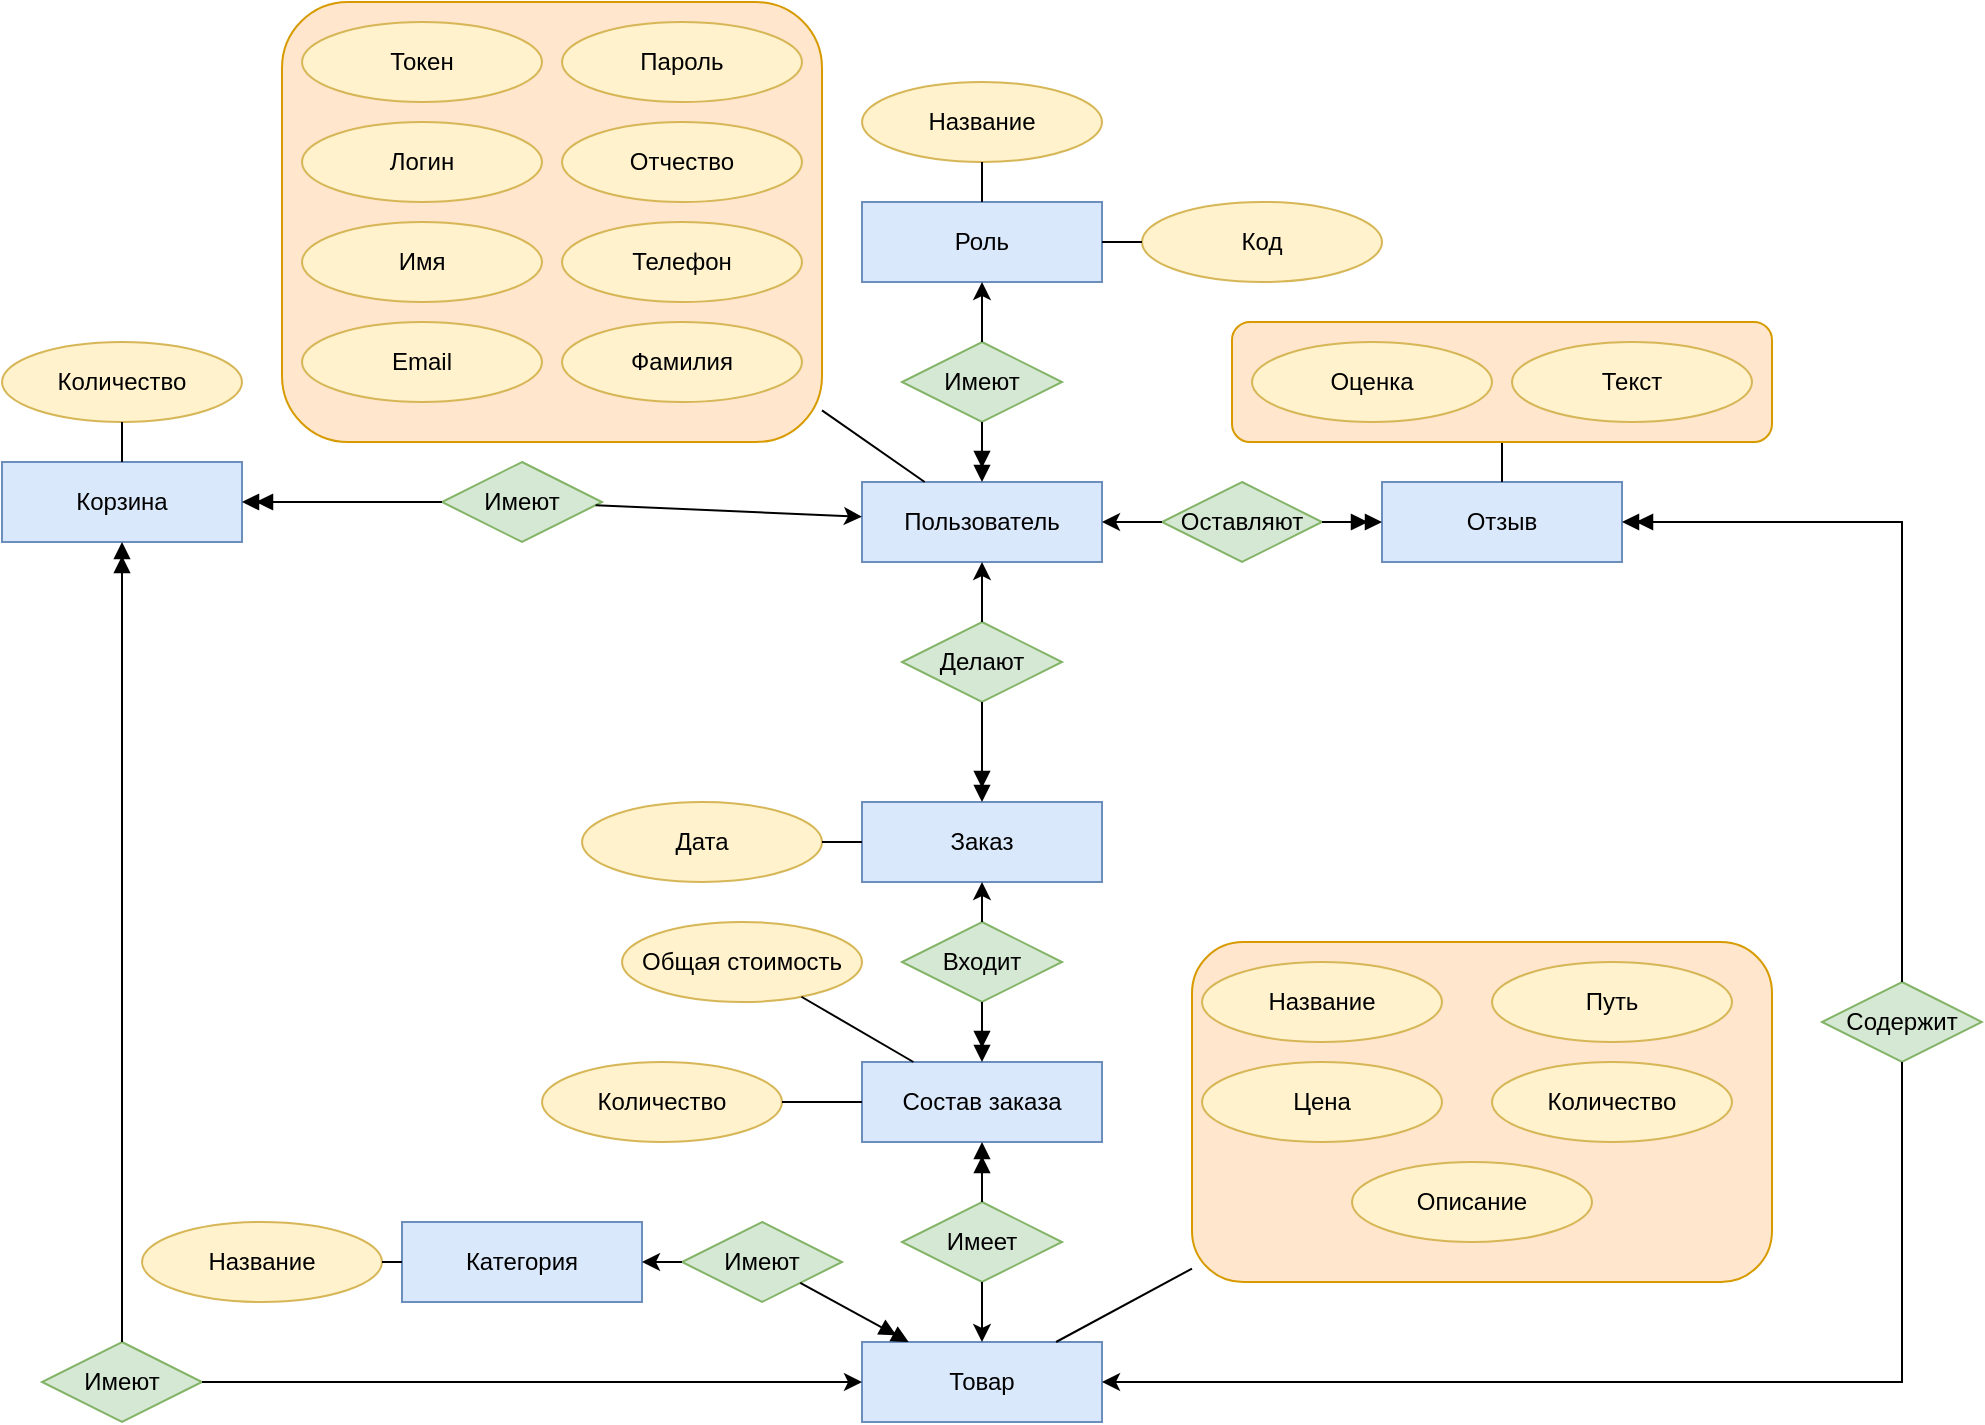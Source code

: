 <mxfile version="24.6.1" type="device" pages="6">
  <diagram name="КМ" id="sJfeqaa416BmNbrNY8VK">
    <mxGraphModel dx="2261" dy="2013" grid="1" gridSize="10" guides="1" tooltips="1" connect="1" arrows="1" fold="1" page="1" pageScale="1" pageWidth="827" pageHeight="1169" math="0" shadow="0">
      <root>
        <mxCell id="0" />
        <mxCell id="1" parent="0" />
        <mxCell id="gFcMFYdsU8Flf4kH9CEn-2" value="Пользователь" style="rounded=0;whiteSpace=wrap;html=1;fillColor=#dae8fc;strokeColor=#6c8ebf;" parent="1" vertex="1">
          <mxGeometry x="390" y="200" width="120" height="40" as="geometry" />
        </mxCell>
        <mxCell id="gFcMFYdsU8Flf4kH9CEn-3" value="Товар" style="rounded=0;whiteSpace=wrap;html=1;fillColor=#dae8fc;strokeColor=#6c8ebf;" parent="1" vertex="1">
          <mxGeometry x="390" y="630" width="120" height="40" as="geometry" />
        </mxCell>
        <mxCell id="gFcMFYdsU8Flf4kH9CEn-4" value="Категория" style="rounded=0;whiteSpace=wrap;html=1;fillColor=#dae8fc;strokeColor=#6c8ebf;" parent="1" vertex="1">
          <mxGeometry x="160" y="570" width="120" height="40" as="geometry" />
        </mxCell>
        <mxCell id="gFcMFYdsU8Flf4kH9CEn-5" value="Заказ" style="rounded=0;whiteSpace=wrap;html=1;fillColor=#dae8fc;strokeColor=#6c8ebf;" parent="1" vertex="1">
          <mxGeometry x="390" y="360" width="120" height="40" as="geometry" />
        </mxCell>
        <mxCell id="gFcMFYdsU8Flf4kH9CEn-6" value="Состав заказа" style="rounded=0;whiteSpace=wrap;html=1;fillColor=#dae8fc;strokeColor=#6c8ebf;" parent="1" vertex="1">
          <mxGeometry x="390" y="490" width="120" height="40" as="geometry" />
        </mxCell>
        <mxCell id="gFcMFYdsU8Flf4kH9CEn-8" value="Отзыв" style="rounded=0;whiteSpace=wrap;html=1;fillColor=#dae8fc;strokeColor=#6c8ebf;" parent="1" vertex="1">
          <mxGeometry x="650" y="200" width="120" height="40" as="geometry" />
        </mxCell>
        <mxCell id="gFcMFYdsU8Flf4kH9CEn-11" value="Роль" style="rounded=0;whiteSpace=wrap;html=1;fillColor=#dae8fc;strokeColor=#6c8ebf;" parent="1" vertex="1">
          <mxGeometry x="390" y="60" width="120" height="40" as="geometry" />
        </mxCell>
        <mxCell id="gFcMFYdsU8Flf4kH9CEn-15" value="Имеют" style="rhombus;whiteSpace=wrap;html=1;fillColor=#d5e8d4;strokeColor=#82b366;" parent="1" vertex="1">
          <mxGeometry x="410" y="130" width="80" height="40" as="geometry" />
        </mxCell>
        <mxCell id="gFcMFYdsU8Flf4kH9CEn-16" value="" style="endArrow=classic;html=1;rounded=0;" parent="1" source="gFcMFYdsU8Flf4kH9CEn-15" target="gFcMFYdsU8Flf4kH9CEn-11" edge="1">
          <mxGeometry width="50" height="50" relative="1" as="geometry">
            <mxPoint x="390" y="450" as="sourcePoint" />
            <mxPoint x="440" y="400" as="targetPoint" />
          </mxGeometry>
        </mxCell>
        <mxCell id="gFcMFYdsU8Flf4kH9CEn-17" value="" style="endArrow=doubleBlock;html=1;rounded=0;endFill=1;" parent="1" source="gFcMFYdsU8Flf4kH9CEn-15" target="gFcMFYdsU8Flf4kH9CEn-2" edge="1">
          <mxGeometry width="50" height="50" relative="1" as="geometry">
            <mxPoint x="460" y="170" as="sourcePoint" />
            <mxPoint x="460" y="140" as="targetPoint" />
          </mxGeometry>
        </mxCell>
        <mxCell id="gFcMFYdsU8Flf4kH9CEn-18" value="Имеют" style="rhombus;whiteSpace=wrap;html=1;fillColor=#d5e8d4;strokeColor=#82b366;" parent="1" vertex="1">
          <mxGeometry x="300" y="570" width="80" height="40" as="geometry" />
        </mxCell>
        <mxCell id="gFcMFYdsU8Flf4kH9CEn-19" value="" style="endArrow=classic;html=1;rounded=0;" parent="1" source="gFcMFYdsU8Flf4kH9CEn-18" target="gFcMFYdsU8Flf4kH9CEn-4" edge="1">
          <mxGeometry width="50" height="50" relative="1" as="geometry">
            <mxPoint x="60" y="460" as="sourcePoint" />
            <mxPoint x="60" y="430" as="targetPoint" />
          </mxGeometry>
        </mxCell>
        <mxCell id="gFcMFYdsU8Flf4kH9CEn-20" value="" style="endArrow=doubleBlock;html=1;rounded=0;endFill=1;" parent="1" source="gFcMFYdsU8Flf4kH9CEn-18" target="gFcMFYdsU8Flf4kH9CEn-3" edge="1">
          <mxGeometry width="50" height="50" relative="1" as="geometry">
            <mxPoint x="60" y="500" as="sourcePoint" />
            <mxPoint x="60" y="530" as="targetPoint" />
          </mxGeometry>
        </mxCell>
        <mxCell id="gFcMFYdsU8Flf4kH9CEn-21" value="Оставляют" style="rhombus;whiteSpace=wrap;html=1;fillColor=#d5e8d4;strokeColor=#82b366;" parent="1" vertex="1">
          <mxGeometry x="540" y="200" width="80" height="40" as="geometry" />
        </mxCell>
        <mxCell id="gFcMFYdsU8Flf4kH9CEn-22" value="" style="endArrow=classic;html=1;rounded=0;" parent="1" source="gFcMFYdsU8Flf4kH9CEn-21" target="gFcMFYdsU8Flf4kH9CEn-2" edge="1">
          <mxGeometry width="50" height="50" relative="1" as="geometry">
            <mxPoint x="470" y="450" as="sourcePoint" />
            <mxPoint x="520" y="400" as="targetPoint" />
          </mxGeometry>
        </mxCell>
        <mxCell id="gFcMFYdsU8Flf4kH9CEn-24" value="" style="endArrow=doubleBlock;html=1;rounded=0;endFill=1;" parent="1" source="gFcMFYdsU8Flf4kH9CEn-21" target="gFcMFYdsU8Flf4kH9CEn-8" edge="1">
          <mxGeometry width="50" height="50" relative="1" as="geometry">
            <mxPoint x="640" y="340" as="sourcePoint" />
            <mxPoint x="920" y="390" as="targetPoint" />
          </mxGeometry>
        </mxCell>
        <mxCell id="gFcMFYdsU8Flf4kH9CEn-26" value="Делают" style="rhombus;whiteSpace=wrap;html=1;fillColor=#d5e8d4;strokeColor=#82b366;" parent="1" vertex="1">
          <mxGeometry x="410" y="270" width="80" height="40" as="geometry" />
        </mxCell>
        <mxCell id="gFcMFYdsU8Flf4kH9CEn-27" value="" style="endArrow=classic;html=1;rounded=0;" parent="1" source="gFcMFYdsU8Flf4kH9CEn-26" target="gFcMFYdsU8Flf4kH9CEn-2" edge="1">
          <mxGeometry width="50" height="50" relative="1" as="geometry">
            <mxPoint x="460" y="170" as="sourcePoint" />
            <mxPoint x="460" y="140" as="targetPoint" />
          </mxGeometry>
        </mxCell>
        <mxCell id="gFcMFYdsU8Flf4kH9CEn-28" value="" style="endArrow=doubleBlock;html=1;rounded=0;endFill=1;" parent="1" source="gFcMFYdsU8Flf4kH9CEn-26" target="gFcMFYdsU8Flf4kH9CEn-5" edge="1">
          <mxGeometry width="50" height="50" relative="1" as="geometry">
            <mxPoint x="460" y="210" as="sourcePoint" />
            <mxPoint x="460" y="240" as="targetPoint" />
          </mxGeometry>
        </mxCell>
        <mxCell id="gFcMFYdsU8Flf4kH9CEn-29" value="Входит" style="rhombus;whiteSpace=wrap;html=1;fillColor=#d5e8d4;strokeColor=#82b366;" parent="1" vertex="1">
          <mxGeometry x="410" y="420" width="80" height="40" as="geometry" />
        </mxCell>
        <mxCell id="gFcMFYdsU8Flf4kH9CEn-32" value="" style="endArrow=doubleBlock;html=1;rounded=0;endFill=1;" parent="1" source="gFcMFYdsU8Flf4kH9CEn-29" target="gFcMFYdsU8Flf4kH9CEn-6" edge="1">
          <mxGeometry width="50" height="50" relative="1" as="geometry">
            <mxPoint x="460" y="350" as="sourcePoint" />
            <mxPoint x="460" y="380" as="targetPoint" />
          </mxGeometry>
        </mxCell>
        <mxCell id="gFcMFYdsU8Flf4kH9CEn-34" value="" style="endArrow=classic;html=1;rounded=0;" parent="1" source="gFcMFYdsU8Flf4kH9CEn-29" target="gFcMFYdsU8Flf4kH9CEn-5" edge="1">
          <mxGeometry width="50" height="50" relative="1" as="geometry">
            <mxPoint x="300" y="400" as="sourcePoint" />
            <mxPoint x="280" y="400" as="targetPoint" />
          </mxGeometry>
        </mxCell>
        <mxCell id="gFcMFYdsU8Flf4kH9CEn-39" value="Имеет" style="rhombus;whiteSpace=wrap;html=1;fillColor=#d5e8d4;strokeColor=#82b366;" parent="1" vertex="1">
          <mxGeometry x="410" y="560" width="80" height="40" as="geometry" />
        </mxCell>
        <mxCell id="gFcMFYdsU8Flf4kH9CEn-40" value="" style="endArrow=doubleBlock;html=1;rounded=0;endFill=1;" parent="1" source="gFcMFYdsU8Flf4kH9CEn-39" target="gFcMFYdsU8Flf4kH9CEn-6" edge="1">
          <mxGeometry width="50" height="50" relative="1" as="geometry">
            <mxPoint x="460" y="490" as="sourcePoint" />
            <mxPoint x="460" y="520" as="targetPoint" />
          </mxGeometry>
        </mxCell>
        <mxCell id="gFcMFYdsU8Flf4kH9CEn-41" value="" style="endArrow=classic;html=1;rounded=0;" parent="1" source="gFcMFYdsU8Flf4kH9CEn-39" target="gFcMFYdsU8Flf4kH9CEn-3" edge="1">
          <mxGeometry width="50" height="50" relative="1" as="geometry">
            <mxPoint x="460" y="450" as="sourcePoint" />
            <mxPoint x="500" y="620" as="targetPoint" />
          </mxGeometry>
        </mxCell>
        <mxCell id="gFcMFYdsU8Flf4kH9CEn-49" value="Содержит" style="rhombus;whiteSpace=wrap;html=1;fillColor=#d5e8d4;strokeColor=#82b366;" parent="1" vertex="1">
          <mxGeometry x="870" y="450" width="80" height="40" as="geometry" />
        </mxCell>
        <mxCell id="gFcMFYdsU8Flf4kH9CEn-50" value="" style="endArrow=doubleBlock;html=1;rounded=0;endFill=1;" parent="1" source="gFcMFYdsU8Flf4kH9CEn-49" target="gFcMFYdsU8Flf4kH9CEn-8" edge="1">
          <mxGeometry width="50" height="50" relative="1" as="geometry">
            <mxPoint x="630" y="260" as="sourcePoint" />
            <mxPoint x="660" y="260" as="targetPoint" />
            <Array as="points">
              <mxPoint x="910" y="220" />
            </Array>
          </mxGeometry>
        </mxCell>
        <mxCell id="gFcMFYdsU8Flf4kH9CEn-51" value="" style="endArrow=classic;html=1;rounded=0;" parent="1" source="gFcMFYdsU8Flf4kH9CEn-49" target="gFcMFYdsU8Flf4kH9CEn-3" edge="1">
          <mxGeometry width="50" height="50" relative="1" as="geometry">
            <mxPoint x="460" y="590" as="sourcePoint" />
            <mxPoint x="460" y="560" as="targetPoint" />
            <Array as="points">
              <mxPoint x="910" y="650" />
              <mxPoint x="670" y="650" />
            </Array>
          </mxGeometry>
        </mxCell>
        <mxCell id="gFcMFYdsU8Flf4kH9CEn-60" value="Название" style="ellipse;whiteSpace=wrap;html=1;fillColor=#fff2cc;strokeColor=#d6b656;" parent="1" vertex="1">
          <mxGeometry x="30" y="570" width="120" height="40" as="geometry" />
        </mxCell>
        <mxCell id="gFcMFYdsU8Flf4kH9CEn-61" value="" style="endArrow=none;html=1;rounded=0;" parent="1" source="gFcMFYdsU8Flf4kH9CEn-60" target="gFcMFYdsU8Flf4kH9CEn-4" edge="1">
          <mxGeometry width="50" height="50" relative="1" as="geometry">
            <mxPoint x="710" y="610" as="sourcePoint" />
            <mxPoint x="720" y="460" as="targetPoint" />
          </mxGeometry>
        </mxCell>
        <mxCell id="4oVeBWfjkB62ReiRqkcZ-1" value="Дата" style="ellipse;whiteSpace=wrap;html=1;fillColor=#fff2cc;strokeColor=#d6b656;" parent="1" vertex="1">
          <mxGeometry x="250" y="360" width="120" height="40" as="geometry" />
        </mxCell>
        <mxCell id="4oVeBWfjkB62ReiRqkcZ-3" value="" style="endArrow=none;html=1;rounded=0;" parent="1" source="4oVeBWfjkB62ReiRqkcZ-1" target="gFcMFYdsU8Flf4kH9CEn-5" edge="1">
          <mxGeometry width="50" height="50" relative="1" as="geometry">
            <mxPoint x="400" y="450" as="sourcePoint" />
            <mxPoint x="450" y="400" as="targetPoint" />
          </mxGeometry>
        </mxCell>
        <mxCell id="DM_YTz9_BN1A3gSfp-cZ-1" value="Общая стоимость" style="ellipse;whiteSpace=wrap;html=1;fillColor=#fff2cc;strokeColor=#d6b656;" parent="1" vertex="1">
          <mxGeometry x="270" y="420" width="120" height="40" as="geometry" />
        </mxCell>
        <mxCell id="DM_YTz9_BN1A3gSfp-cZ-2" value="Количество" style="ellipse;whiteSpace=wrap;html=1;fillColor=#fff2cc;strokeColor=#d6b656;" parent="1" vertex="1">
          <mxGeometry x="230" y="490" width="120" height="40" as="geometry" />
        </mxCell>
        <mxCell id="DM_YTz9_BN1A3gSfp-cZ-4" value="" style="endArrow=none;html=1;rounded=0;" parent="1" source="DM_YTz9_BN1A3gSfp-cZ-1" target="gFcMFYdsU8Flf4kH9CEn-6" edge="1">
          <mxGeometry width="50" height="50" relative="1" as="geometry">
            <mxPoint x="310" y="450" as="sourcePoint" />
            <mxPoint x="360" y="400" as="targetPoint" />
          </mxGeometry>
        </mxCell>
        <mxCell id="DM_YTz9_BN1A3gSfp-cZ-5" value="" style="endArrow=none;html=1;rounded=0;" parent="1" source="DM_YTz9_BN1A3gSfp-cZ-2" target="gFcMFYdsU8Flf4kH9CEn-6" edge="1">
          <mxGeometry width="50" height="50" relative="1" as="geometry">
            <mxPoint x="310" y="450" as="sourcePoint" />
            <mxPoint x="360" y="400" as="targetPoint" />
          </mxGeometry>
        </mxCell>
        <mxCell id="mlWRB64zD0FW1h9pcZ2g-12" value="Имеют" style="rhombus;whiteSpace=wrap;html=1;fillColor=#d5e8d4;strokeColor=#82b366;" parent="1" vertex="1">
          <mxGeometry x="180" y="190" width="80" height="40" as="geometry" />
        </mxCell>
        <mxCell id="mlWRB64zD0FW1h9pcZ2g-13" value="Корзина" style="rounded=0;whiteSpace=wrap;html=1;fillColor=#dae8fc;strokeColor=#6c8ebf;" parent="1" vertex="1">
          <mxGeometry x="-40" y="190" width="120" height="40" as="geometry" />
        </mxCell>
        <mxCell id="mlWRB64zD0FW1h9pcZ2g-14" value="Количество" style="ellipse;whiteSpace=wrap;html=1;fillColor=#fff2cc;strokeColor=#d6b656;" parent="1" vertex="1">
          <mxGeometry x="-40" y="130" width="120" height="40" as="geometry" />
        </mxCell>
        <mxCell id="mlWRB64zD0FW1h9pcZ2g-15" value="" style="endArrow=none;html=1;rounded=0;" parent="1" source="mlWRB64zD0FW1h9pcZ2g-14" target="mlWRB64zD0FW1h9pcZ2g-13" edge="1">
          <mxGeometry width="50" height="50" relative="1" as="geometry">
            <mxPoint x="430" y="430" as="sourcePoint" />
            <mxPoint x="480" y="380" as="targetPoint" />
          </mxGeometry>
        </mxCell>
        <mxCell id="mlWRB64zD0FW1h9pcZ2g-16" value="" style="endArrow=classic;html=1;rounded=0;" parent="1" source="mlWRB64zD0FW1h9pcZ2g-12" target="gFcMFYdsU8Flf4kH9CEn-2" edge="1">
          <mxGeometry width="50" height="50" relative="1" as="geometry">
            <mxPoint x="430" y="430" as="sourcePoint" />
            <mxPoint x="480" y="380" as="targetPoint" />
          </mxGeometry>
        </mxCell>
        <mxCell id="mlWRB64zD0FW1h9pcZ2g-17" value="" style="endArrow=doubleBlock;html=1;rounded=0;endFill=1;" parent="1" source="mlWRB64zD0FW1h9pcZ2g-12" target="mlWRB64zD0FW1h9pcZ2g-13" edge="1">
          <mxGeometry width="50" height="50" relative="1" as="geometry">
            <mxPoint x="430" y="430" as="sourcePoint" />
            <mxPoint x="480" y="380" as="targetPoint" />
          </mxGeometry>
        </mxCell>
        <mxCell id="mlWRB64zD0FW1h9pcZ2g-18" value="Имеют" style="rhombus;whiteSpace=wrap;html=1;fillColor=#d5e8d4;strokeColor=#82b366;" parent="1" vertex="1">
          <mxGeometry x="-20" y="630" width="80" height="40" as="geometry" />
        </mxCell>
        <mxCell id="mlWRB64zD0FW1h9pcZ2g-19" value="" style="endArrow=classic;html=1;rounded=0;" parent="1" source="mlWRB64zD0FW1h9pcZ2g-18" target="gFcMFYdsU8Flf4kH9CEn-3" edge="1">
          <mxGeometry width="50" height="50" relative="1" as="geometry">
            <mxPoint x="430" y="530" as="sourcePoint" />
            <mxPoint x="480" y="480" as="targetPoint" />
          </mxGeometry>
        </mxCell>
        <mxCell id="mlWRB64zD0FW1h9pcZ2g-20" value="" style="endArrow=doubleBlock;html=1;rounded=0;endFill=1;" parent="1" source="mlWRB64zD0FW1h9pcZ2g-18" target="mlWRB64zD0FW1h9pcZ2g-13" edge="1">
          <mxGeometry width="50" height="50" relative="1" as="geometry">
            <mxPoint x="430" y="530" as="sourcePoint" />
            <mxPoint x="480" y="480" as="targetPoint" />
          </mxGeometry>
        </mxCell>
        <mxCell id="gFcMFYdsU8Flf4kH9CEn-13" value="Название" style="ellipse;whiteSpace=wrap;html=1;fillColor=#fff2cc;strokeColor=#d6b656;" parent="1" vertex="1">
          <mxGeometry x="390" width="120" height="40" as="geometry" />
        </mxCell>
        <mxCell id="mlWRB64zD0FW1h9pcZ2g-35" value="" style="group" parent="1" vertex="1" connectable="0">
          <mxGeometry x="100" y="-40" width="270" height="220" as="geometry" />
        </mxCell>
        <mxCell id="mlWRB64zD0FW1h9pcZ2g-29" value="" style="rounded=1;whiteSpace=wrap;html=1;fillColor=#ffe6cc;strokeColor=#d79b00;" parent="mlWRB64zD0FW1h9pcZ2g-35" vertex="1">
          <mxGeometry width="270" height="220" as="geometry" />
        </mxCell>
        <mxCell id="gFcMFYdsU8Flf4kH9CEn-52" value="Имя" style="ellipse;whiteSpace=wrap;html=1;fillColor=#fff2cc;strokeColor=#d6b656;" parent="mlWRB64zD0FW1h9pcZ2g-35" vertex="1">
          <mxGeometry x="10" y="110" width="120" height="40" as="geometry" />
        </mxCell>
        <mxCell id="gFcMFYdsU8Flf4kH9CEn-53" value="Фамилия" style="ellipse;whiteSpace=wrap;html=1;fillColor=#fff2cc;strokeColor=#d6b656;" parent="mlWRB64zD0FW1h9pcZ2g-35" vertex="1">
          <mxGeometry x="140" y="160" width="120" height="40" as="geometry" />
        </mxCell>
        <mxCell id="gFcMFYdsU8Flf4kH9CEn-71" value="Пароль" style="ellipse;whiteSpace=wrap;html=1;fillColor=#fff2cc;strokeColor=#d6b656;" parent="mlWRB64zD0FW1h9pcZ2g-35" vertex="1">
          <mxGeometry x="140" y="10" width="120" height="40" as="geometry" />
        </mxCell>
        <mxCell id="gFcMFYdsU8Flf4kH9CEn-72" value="Отчество" style="ellipse;whiteSpace=wrap;html=1;fillColor=#fff2cc;strokeColor=#d6b656;" parent="mlWRB64zD0FW1h9pcZ2g-35" vertex="1">
          <mxGeometry x="140" y="60" width="120" height="40" as="geometry" />
        </mxCell>
        <mxCell id="gFcMFYdsU8Flf4kH9CEn-73" value="Email" style="ellipse;whiteSpace=wrap;html=1;fillColor=#fff2cc;strokeColor=#d6b656;" parent="mlWRB64zD0FW1h9pcZ2g-35" vertex="1">
          <mxGeometry x="10" y="160" width="120" height="40" as="geometry" />
        </mxCell>
        <mxCell id="gFcMFYdsU8Flf4kH9CEn-74" value="Телефон" style="ellipse;whiteSpace=wrap;html=1;fillColor=#fff2cc;strokeColor=#d6b656;" parent="mlWRB64zD0FW1h9pcZ2g-35" vertex="1">
          <mxGeometry x="140" y="110" width="120" height="40" as="geometry" />
        </mxCell>
        <mxCell id="gFcMFYdsU8Flf4kH9CEn-76" value="Токен" style="ellipse;whiteSpace=wrap;html=1;fillColor=#fff2cc;strokeColor=#d6b656;" parent="mlWRB64zD0FW1h9pcZ2g-35" vertex="1">
          <mxGeometry x="10" y="10" width="120" height="40" as="geometry" />
        </mxCell>
        <mxCell id="5jlYNDl5H1M3J7ju9dHJ-1" value="Логин" style="ellipse;whiteSpace=wrap;html=1;fillColor=#fff2cc;strokeColor=#d6b656;" parent="mlWRB64zD0FW1h9pcZ2g-35" vertex="1">
          <mxGeometry x="10" y="60" width="120" height="40" as="geometry" />
        </mxCell>
        <mxCell id="mlWRB64zD0FW1h9pcZ2g-36" value="" style="endArrow=none;html=1;rounded=0;" parent="1" source="mlWRB64zD0FW1h9pcZ2g-29" target="gFcMFYdsU8Flf4kH9CEn-2" edge="1">
          <mxGeometry width="50" height="50" relative="1" as="geometry">
            <mxPoint x="430" y="330" as="sourcePoint" />
            <mxPoint x="480" y="280" as="targetPoint" />
          </mxGeometry>
        </mxCell>
        <mxCell id="mlWRB64zD0FW1h9pcZ2g-37" value="" style="endArrow=none;html=1;rounded=0;" parent="1" source="gFcMFYdsU8Flf4kH9CEn-11" target="gFcMFYdsU8Flf4kH9CEn-13" edge="1">
          <mxGeometry width="50" height="50" relative="1" as="geometry">
            <mxPoint x="430" y="330" as="sourcePoint" />
            <mxPoint x="480" y="280" as="targetPoint" />
          </mxGeometry>
        </mxCell>
        <mxCell id="mlWRB64zD0FW1h9pcZ2g-42" value="Код" style="ellipse;whiteSpace=wrap;html=1;fillColor=#fff2cc;strokeColor=#d6b656;" parent="1" vertex="1">
          <mxGeometry x="530" y="60" width="120" height="40" as="geometry" />
        </mxCell>
        <mxCell id="mlWRB64zD0FW1h9pcZ2g-43" value="" style="endArrow=none;html=1;rounded=0;" parent="1" source="gFcMFYdsU8Flf4kH9CEn-11" target="mlWRB64zD0FW1h9pcZ2g-42" edge="1">
          <mxGeometry width="50" height="50" relative="1" as="geometry">
            <mxPoint x="460" y="70" as="sourcePoint" />
            <mxPoint x="460" y="50" as="targetPoint" />
          </mxGeometry>
        </mxCell>
        <mxCell id="mlWRB64zD0FW1h9pcZ2g-45" value="" style="group" parent="1" vertex="1" connectable="0">
          <mxGeometry x="555" y="430" width="290" height="210" as="geometry" />
        </mxCell>
        <mxCell id="mlWRB64zD0FW1h9pcZ2g-44" value="" style="rounded=1;whiteSpace=wrap;html=1;fillColor=#ffe6cc;strokeColor=#d79b00;" parent="mlWRB64zD0FW1h9pcZ2g-45" vertex="1">
          <mxGeometry width="290" height="170" as="geometry" />
        </mxCell>
        <mxCell id="gFcMFYdsU8Flf4kH9CEn-62" value="Название" style="ellipse;whiteSpace=wrap;html=1;fillColor=#fff2cc;strokeColor=#d6b656;" parent="mlWRB64zD0FW1h9pcZ2g-45" vertex="1">
          <mxGeometry x="5" y="10" width="120" height="40" as="geometry" />
        </mxCell>
        <mxCell id="gFcMFYdsU8Flf4kH9CEn-63" value="Цена" style="ellipse;whiteSpace=wrap;html=1;fillColor=#fff2cc;strokeColor=#d6b656;" parent="mlWRB64zD0FW1h9pcZ2g-45" vertex="1">
          <mxGeometry x="5" y="60" width="120" height="40" as="geometry" />
        </mxCell>
        <mxCell id="gFcMFYdsU8Flf4kH9CEn-64" value="Количество" style="ellipse;whiteSpace=wrap;html=1;fillColor=#fff2cc;strokeColor=#d6b656;" parent="mlWRB64zD0FW1h9pcZ2g-45" vertex="1">
          <mxGeometry x="150" y="60" width="120" height="40" as="geometry" />
        </mxCell>
        <mxCell id="gFcMFYdsU8Flf4kH9CEn-65" value="Описание" style="ellipse;whiteSpace=wrap;html=1;fillColor=#fff2cc;strokeColor=#d6b656;" parent="mlWRB64zD0FW1h9pcZ2g-45" vertex="1">
          <mxGeometry x="80" y="110" width="120" height="40" as="geometry" />
        </mxCell>
        <mxCell id="mlWRB64zD0FW1h9pcZ2g-24" value="Путь" style="ellipse;whiteSpace=wrap;html=1;fillColor=#fff2cc;strokeColor=#d6b656;" parent="mlWRB64zD0FW1h9pcZ2g-45" vertex="1">
          <mxGeometry x="150" y="10" width="120" height="40" as="geometry" />
        </mxCell>
        <mxCell id="mlWRB64zD0FW1h9pcZ2g-46" value="" style="endArrow=none;html=1;rounded=0;" parent="1" source="gFcMFYdsU8Flf4kH9CEn-3" target="mlWRB64zD0FW1h9pcZ2g-44" edge="1">
          <mxGeometry width="50" height="50" relative="1" as="geometry">
            <mxPoint x="430" y="430" as="sourcePoint" />
            <mxPoint x="480" y="380" as="targetPoint" />
          </mxGeometry>
        </mxCell>
        <mxCell id="mlWRB64zD0FW1h9pcZ2g-49" value="" style="endArrow=none;html=1;rounded=0;" parent="1" source="gFcMFYdsU8Flf4kH9CEn-8" target="mlWRB64zD0FW1h9pcZ2g-48" edge="1">
          <mxGeometry width="50" height="50" relative="1" as="geometry">
            <mxPoint x="630" y="330" as="sourcePoint" />
            <mxPoint x="1010" y="260" as="targetPoint" />
          </mxGeometry>
        </mxCell>
        <mxCell id="mlWRB64zD0FW1h9pcZ2g-50" value="" style="group" parent="1" vertex="1" connectable="0">
          <mxGeometry x="575" y="120" width="270" height="60" as="geometry" />
        </mxCell>
        <mxCell id="mlWRB64zD0FW1h9pcZ2g-48" value="" style="rounded=1;whiteSpace=wrap;html=1;fillColor=#ffe6cc;strokeColor=#d79b00;" parent="mlWRB64zD0FW1h9pcZ2g-50" vertex="1">
          <mxGeometry width="270" height="60" as="geometry" />
        </mxCell>
        <mxCell id="gFcMFYdsU8Flf4kH9CEn-56" value="Текст" style="ellipse;whiteSpace=wrap;html=1;fillColor=#fff2cc;strokeColor=#d6b656;" parent="mlWRB64zD0FW1h9pcZ2g-50" vertex="1">
          <mxGeometry x="140" y="10" width="120" height="40" as="geometry" />
        </mxCell>
        <mxCell id="1Uj6QFUkzFmfSTjhcTgT-1" value="Оценка" style="ellipse;whiteSpace=wrap;html=1;fillColor=#fff2cc;strokeColor=#d6b656;" parent="mlWRB64zD0FW1h9pcZ2g-50" vertex="1">
          <mxGeometry x="10" y="10" width="120" height="40" as="geometry" />
        </mxCell>
      </root>
    </mxGraphModel>
  </diagram>
  <diagram id="5xThkabX25R8TJLPgLt_" name="ЛМ">
    <mxGraphModel dx="2245" dy="820" grid="1" gridSize="10" guides="1" tooltips="1" connect="1" arrows="1" fold="1" page="1" pageScale="1" pageWidth="827" pageHeight="1169" math="0" shadow="0">
      <root>
        <mxCell id="0" />
        <mxCell id="1" parent="0" />
        <mxCell id="uixmEJtQYE6XZ1nQol0m-1" value="roles" style="shape=table;startSize=30;container=1;collapsible=1;childLayout=tableLayout;fixedRows=1;rowLines=0;fontStyle=1;align=center;resizeLast=1;html=1;fillColor=#dae8fc;strokeColor=#6c8ebf;" parent="1" vertex="1">
          <mxGeometry x="70" y="554.5" width="180" height="120" as="geometry" />
        </mxCell>
        <mxCell id="uixmEJtQYE6XZ1nQol0m-2" value="" style="shape=tableRow;horizontal=0;startSize=0;swimlaneHead=0;swimlaneBody=0;fillColor=none;collapsible=0;dropTarget=0;points=[[0,0.5],[1,0.5]];portConstraint=eastwest;top=0;left=0;right=0;bottom=1;" parent="uixmEJtQYE6XZ1nQol0m-1" vertex="1">
          <mxGeometry y="30" width="180" height="30" as="geometry" />
        </mxCell>
        <mxCell id="uixmEJtQYE6XZ1nQol0m-3" value="PK" style="shape=partialRectangle;connectable=0;fillColor=none;top=0;left=0;bottom=0;right=0;fontStyle=1;overflow=hidden;whiteSpace=wrap;html=1;" parent="uixmEJtQYE6XZ1nQol0m-2" vertex="1">
          <mxGeometry width="30" height="30" as="geometry">
            <mxRectangle width="30" height="30" as="alternateBounds" />
          </mxGeometry>
        </mxCell>
        <mxCell id="uixmEJtQYE6XZ1nQol0m-4" value="id" style="shape=partialRectangle;connectable=0;fillColor=none;top=0;left=0;bottom=0;right=0;align=left;spacingLeft=6;fontStyle=5;overflow=hidden;whiteSpace=wrap;html=1;" parent="uixmEJtQYE6XZ1nQol0m-2" vertex="1">
          <mxGeometry x="30" width="150" height="30" as="geometry">
            <mxRectangle width="150" height="30" as="alternateBounds" />
          </mxGeometry>
        </mxCell>
        <mxCell id="uixmEJtQYE6XZ1nQol0m-5" value="" style="shape=tableRow;horizontal=0;startSize=0;swimlaneHead=0;swimlaneBody=0;fillColor=none;collapsible=0;dropTarget=0;points=[[0,0.5],[1,0.5]];portConstraint=eastwest;top=0;left=0;right=0;bottom=0;" parent="uixmEJtQYE6XZ1nQol0m-1" vertex="1">
          <mxGeometry y="60" width="180" height="30" as="geometry" />
        </mxCell>
        <mxCell id="uixmEJtQYE6XZ1nQol0m-6" value="" style="shape=partialRectangle;connectable=0;fillColor=none;top=0;left=0;bottom=0;right=0;editable=1;overflow=hidden;whiteSpace=wrap;html=1;" parent="uixmEJtQYE6XZ1nQol0m-5" vertex="1">
          <mxGeometry width="30" height="30" as="geometry">
            <mxRectangle width="30" height="30" as="alternateBounds" />
          </mxGeometry>
        </mxCell>
        <mxCell id="uixmEJtQYE6XZ1nQol0m-7" value="name" style="shape=partialRectangle;connectable=0;fillColor=none;top=0;left=0;bottom=0;right=0;align=left;spacingLeft=6;overflow=hidden;whiteSpace=wrap;html=1;" parent="uixmEJtQYE6XZ1nQol0m-5" vertex="1">
          <mxGeometry x="30" width="150" height="30" as="geometry">
            <mxRectangle width="150" height="30" as="alternateBounds" />
          </mxGeometry>
        </mxCell>
        <mxCell id="5QtFYwSILm9UZeChAxwK-1" style="shape=tableRow;horizontal=0;startSize=0;swimlaneHead=0;swimlaneBody=0;fillColor=none;collapsible=0;dropTarget=0;points=[[0,0.5],[1,0.5]];portConstraint=eastwest;top=0;left=0;right=0;bottom=0;" parent="uixmEJtQYE6XZ1nQol0m-1" vertex="1">
          <mxGeometry y="90" width="180" height="30" as="geometry" />
        </mxCell>
        <mxCell id="5QtFYwSILm9UZeChAxwK-2" style="shape=partialRectangle;connectable=0;fillColor=none;top=0;left=0;bottom=0;right=0;editable=1;overflow=hidden;whiteSpace=wrap;html=1;" parent="5QtFYwSILm9UZeChAxwK-1" vertex="1">
          <mxGeometry width="30" height="30" as="geometry">
            <mxRectangle width="30" height="30" as="alternateBounds" />
          </mxGeometry>
        </mxCell>
        <mxCell id="5QtFYwSILm9UZeChAxwK-3" value="code" style="shape=partialRectangle;connectable=0;fillColor=none;top=0;left=0;bottom=0;right=0;align=left;spacingLeft=6;overflow=hidden;whiteSpace=wrap;html=1;" parent="5QtFYwSILm9UZeChAxwK-1" vertex="1">
          <mxGeometry x="30" width="150" height="30" as="geometry">
            <mxRectangle width="150" height="30" as="alternateBounds" />
          </mxGeometry>
        </mxCell>
        <mxCell id="uixmEJtQYE6XZ1nQol0m-14" value="users" style="shape=table;startSize=30;container=1;collapsible=1;childLayout=tableLayout;fixedRows=1;rowLines=0;fontStyle=1;align=center;resizeLast=1;html=1;fillColor=#dae8fc;strokeColor=#6c8ebf;" parent="1" vertex="1">
          <mxGeometry x="70" y="180" width="180" height="360" as="geometry" />
        </mxCell>
        <mxCell id="uixmEJtQYE6XZ1nQol0m-15" value="" style="shape=tableRow;horizontal=0;startSize=0;swimlaneHead=0;swimlaneBody=0;fillColor=none;collapsible=0;dropTarget=0;points=[[0,0.5],[1,0.5]];portConstraint=eastwest;top=0;left=0;right=0;bottom=1;" parent="uixmEJtQYE6XZ1nQol0m-14" vertex="1">
          <mxGeometry y="30" width="180" height="30" as="geometry" />
        </mxCell>
        <mxCell id="uixmEJtQYE6XZ1nQol0m-16" value="PK" style="shape=partialRectangle;connectable=0;fillColor=none;top=0;left=0;bottom=0;right=0;fontStyle=1;overflow=hidden;whiteSpace=wrap;html=1;" parent="uixmEJtQYE6XZ1nQol0m-15" vertex="1">
          <mxGeometry width="30" height="30" as="geometry">
            <mxRectangle width="30" height="30" as="alternateBounds" />
          </mxGeometry>
        </mxCell>
        <mxCell id="uixmEJtQYE6XZ1nQol0m-17" value="id" style="shape=partialRectangle;connectable=0;fillColor=none;top=0;left=0;bottom=0;right=0;align=left;spacingLeft=6;fontStyle=5;overflow=hidden;whiteSpace=wrap;html=1;" parent="uixmEJtQYE6XZ1nQol0m-15" vertex="1">
          <mxGeometry x="30" width="150" height="30" as="geometry">
            <mxRectangle width="150" height="30" as="alternateBounds" />
          </mxGeometry>
        </mxCell>
        <mxCell id="uixmEJtQYE6XZ1nQol0m-18" value="" style="shape=tableRow;horizontal=0;startSize=0;swimlaneHead=0;swimlaneBody=0;fillColor=none;collapsible=0;dropTarget=0;points=[[0,0.5],[1,0.5]];portConstraint=eastwest;top=0;left=0;right=0;bottom=0;" parent="uixmEJtQYE6XZ1nQol0m-14" vertex="1">
          <mxGeometry y="60" width="180" height="30" as="geometry" />
        </mxCell>
        <mxCell id="uixmEJtQYE6XZ1nQol0m-19" value="" style="shape=partialRectangle;connectable=0;fillColor=none;top=0;left=0;bottom=0;right=0;editable=1;overflow=hidden;whiteSpace=wrap;html=1;" parent="uixmEJtQYE6XZ1nQol0m-18" vertex="1">
          <mxGeometry width="30" height="30" as="geometry">
            <mxRectangle width="30" height="30" as="alternateBounds" />
          </mxGeometry>
        </mxCell>
        <mxCell id="uixmEJtQYE6XZ1nQol0m-20" value="name" style="shape=partialRectangle;connectable=0;fillColor=none;top=0;left=0;bottom=0;right=0;align=left;spacingLeft=6;overflow=hidden;whiteSpace=wrap;html=1;" parent="uixmEJtQYE6XZ1nQol0m-18" vertex="1">
          <mxGeometry x="30" width="150" height="30" as="geometry">
            <mxRectangle width="150" height="30" as="alternateBounds" />
          </mxGeometry>
        </mxCell>
        <mxCell id="jNbegEnLuQnwYzR3SwNB-1" style="shape=tableRow;horizontal=0;startSize=0;swimlaneHead=0;swimlaneBody=0;fillColor=none;collapsible=0;dropTarget=0;points=[[0,0.5],[1,0.5]];portConstraint=eastwest;top=0;left=0;right=0;bottom=0;" parent="uixmEJtQYE6XZ1nQol0m-14" vertex="1">
          <mxGeometry y="90" width="180" height="30" as="geometry" />
        </mxCell>
        <mxCell id="jNbegEnLuQnwYzR3SwNB-2" style="shape=partialRectangle;connectable=0;fillColor=none;top=0;left=0;bottom=0;right=0;editable=1;overflow=hidden;whiteSpace=wrap;html=1;" parent="jNbegEnLuQnwYzR3SwNB-1" vertex="1">
          <mxGeometry width="30" height="30" as="geometry">
            <mxRectangle width="30" height="30" as="alternateBounds" />
          </mxGeometry>
        </mxCell>
        <mxCell id="jNbegEnLuQnwYzR3SwNB-3" value="surname" style="shape=partialRectangle;connectable=0;fillColor=none;top=0;left=0;bottom=0;right=0;align=left;spacingLeft=6;overflow=hidden;whiteSpace=wrap;html=1;" parent="jNbegEnLuQnwYzR3SwNB-1" vertex="1">
          <mxGeometry x="30" width="150" height="30" as="geometry">
            <mxRectangle width="150" height="30" as="alternateBounds" />
          </mxGeometry>
        </mxCell>
        <mxCell id="jNbegEnLuQnwYzR3SwNB-4" style="shape=tableRow;horizontal=0;startSize=0;swimlaneHead=0;swimlaneBody=0;fillColor=none;collapsible=0;dropTarget=0;points=[[0,0.5],[1,0.5]];portConstraint=eastwest;top=0;left=0;right=0;bottom=0;" parent="uixmEJtQYE6XZ1nQol0m-14" vertex="1">
          <mxGeometry y="120" width="180" height="30" as="geometry" />
        </mxCell>
        <mxCell id="jNbegEnLuQnwYzR3SwNB-5" style="shape=partialRectangle;connectable=0;fillColor=none;top=0;left=0;bottom=0;right=0;editable=1;overflow=hidden;whiteSpace=wrap;html=1;" parent="jNbegEnLuQnwYzR3SwNB-4" vertex="1">
          <mxGeometry width="30" height="30" as="geometry">
            <mxRectangle width="30" height="30" as="alternateBounds" />
          </mxGeometry>
        </mxCell>
        <mxCell id="jNbegEnLuQnwYzR3SwNB-6" value="patronymic" style="shape=partialRectangle;connectable=0;fillColor=none;top=0;left=0;bottom=0;right=0;align=left;spacingLeft=6;overflow=hidden;whiteSpace=wrap;html=1;" parent="jNbegEnLuQnwYzR3SwNB-4" vertex="1">
          <mxGeometry x="30" width="150" height="30" as="geometry">
            <mxRectangle width="150" height="30" as="alternateBounds" />
          </mxGeometry>
        </mxCell>
        <mxCell id="jNbegEnLuQnwYzR3SwNB-7" style="shape=tableRow;horizontal=0;startSize=0;swimlaneHead=0;swimlaneBody=0;fillColor=none;collapsible=0;dropTarget=0;points=[[0,0.5],[1,0.5]];portConstraint=eastwest;top=0;left=0;right=0;bottom=0;" parent="uixmEJtQYE6XZ1nQol0m-14" vertex="1">
          <mxGeometry y="150" width="180" height="30" as="geometry" />
        </mxCell>
        <mxCell id="jNbegEnLuQnwYzR3SwNB-8" style="shape=partialRectangle;connectable=0;fillColor=none;top=0;left=0;bottom=0;right=0;editable=1;overflow=hidden;whiteSpace=wrap;html=1;" parent="jNbegEnLuQnwYzR3SwNB-7" vertex="1">
          <mxGeometry width="30" height="30" as="geometry">
            <mxRectangle width="30" height="30" as="alternateBounds" />
          </mxGeometry>
        </mxCell>
        <mxCell id="jNbegEnLuQnwYzR3SwNB-9" value="login" style="shape=partialRectangle;connectable=0;fillColor=none;top=0;left=0;bottom=0;right=0;align=left;spacingLeft=6;overflow=hidden;whiteSpace=wrap;html=1;" parent="jNbegEnLuQnwYzR3SwNB-7" vertex="1">
          <mxGeometry x="30" width="150" height="30" as="geometry">
            <mxRectangle width="150" height="30" as="alternateBounds" />
          </mxGeometry>
        </mxCell>
        <mxCell id="jNbegEnLuQnwYzR3SwNB-10" style="shape=tableRow;horizontal=0;startSize=0;swimlaneHead=0;swimlaneBody=0;fillColor=none;collapsible=0;dropTarget=0;points=[[0,0.5],[1,0.5]];portConstraint=eastwest;top=0;left=0;right=0;bottom=0;" parent="uixmEJtQYE6XZ1nQol0m-14" vertex="1">
          <mxGeometry y="180" width="180" height="30" as="geometry" />
        </mxCell>
        <mxCell id="jNbegEnLuQnwYzR3SwNB-11" style="shape=partialRectangle;connectable=0;fillColor=none;top=0;left=0;bottom=0;right=0;editable=1;overflow=hidden;whiteSpace=wrap;html=1;" parent="jNbegEnLuQnwYzR3SwNB-10" vertex="1">
          <mxGeometry width="30" height="30" as="geometry">
            <mxRectangle width="30" height="30" as="alternateBounds" />
          </mxGeometry>
        </mxCell>
        <mxCell id="jNbegEnLuQnwYzR3SwNB-12" value="password" style="shape=partialRectangle;connectable=0;fillColor=none;top=0;left=0;bottom=0;right=0;align=left;spacingLeft=6;overflow=hidden;whiteSpace=wrap;html=1;" parent="jNbegEnLuQnwYzR3SwNB-10" vertex="1">
          <mxGeometry x="30" width="150" height="30" as="geometry">
            <mxRectangle width="150" height="30" as="alternateBounds" />
          </mxGeometry>
        </mxCell>
        <mxCell id="jNbegEnLuQnwYzR3SwNB-16" style="shape=tableRow;horizontal=0;startSize=0;swimlaneHead=0;swimlaneBody=0;fillColor=none;collapsible=0;dropTarget=0;points=[[0,0.5],[1,0.5]];portConstraint=eastwest;top=0;left=0;right=0;bottom=0;" parent="uixmEJtQYE6XZ1nQol0m-14" vertex="1">
          <mxGeometry y="210" width="180" height="30" as="geometry" />
        </mxCell>
        <mxCell id="jNbegEnLuQnwYzR3SwNB-17" style="shape=partialRectangle;connectable=0;fillColor=none;top=0;left=0;bottom=0;right=0;editable=1;overflow=hidden;whiteSpace=wrap;html=1;" parent="jNbegEnLuQnwYzR3SwNB-16" vertex="1">
          <mxGeometry width="30" height="30" as="geometry">
            <mxRectangle width="30" height="30" as="alternateBounds" />
          </mxGeometry>
        </mxCell>
        <mxCell id="jNbegEnLuQnwYzR3SwNB-18" value="email" style="shape=partialRectangle;connectable=0;fillColor=none;top=0;left=0;bottom=0;right=0;align=left;spacingLeft=6;overflow=hidden;whiteSpace=wrap;html=1;" parent="jNbegEnLuQnwYzR3SwNB-16" vertex="1">
          <mxGeometry x="30" width="150" height="30" as="geometry">
            <mxRectangle width="150" height="30" as="alternateBounds" />
          </mxGeometry>
        </mxCell>
        <mxCell id="jNbegEnLuQnwYzR3SwNB-19" style="shape=tableRow;horizontal=0;startSize=0;swimlaneHead=0;swimlaneBody=0;fillColor=none;collapsible=0;dropTarget=0;points=[[0,0.5],[1,0.5]];portConstraint=eastwest;top=0;left=0;right=0;bottom=0;" parent="uixmEJtQYE6XZ1nQol0m-14" vertex="1">
          <mxGeometry y="240" width="180" height="30" as="geometry" />
        </mxCell>
        <mxCell id="jNbegEnLuQnwYzR3SwNB-20" style="shape=partialRectangle;connectable=0;fillColor=none;top=0;left=0;bottom=0;right=0;editable=1;overflow=hidden;whiteSpace=wrap;html=1;" parent="jNbegEnLuQnwYzR3SwNB-19" vertex="1">
          <mxGeometry width="30" height="30" as="geometry">
            <mxRectangle width="30" height="30" as="alternateBounds" />
          </mxGeometry>
        </mxCell>
        <mxCell id="jNbegEnLuQnwYzR3SwNB-21" value="telephone" style="shape=partialRectangle;connectable=0;fillColor=none;top=0;left=0;bottom=0;right=0;align=left;spacingLeft=6;overflow=hidden;whiteSpace=wrap;html=1;" parent="jNbegEnLuQnwYzR3SwNB-19" vertex="1">
          <mxGeometry x="30" width="150" height="30" as="geometry">
            <mxRectangle width="150" height="30" as="alternateBounds" />
          </mxGeometry>
        </mxCell>
        <mxCell id="jNbegEnLuQnwYzR3SwNB-22" style="shape=tableRow;horizontal=0;startSize=0;swimlaneHead=0;swimlaneBody=0;fillColor=none;collapsible=0;dropTarget=0;points=[[0,0.5],[1,0.5]];portConstraint=eastwest;top=0;left=0;right=0;bottom=0;" parent="uixmEJtQYE6XZ1nQol0m-14" vertex="1">
          <mxGeometry y="270" width="180" height="30" as="geometry" />
        </mxCell>
        <mxCell id="jNbegEnLuQnwYzR3SwNB-23" style="shape=partialRectangle;connectable=0;fillColor=none;top=0;left=0;bottom=0;right=0;editable=1;overflow=hidden;whiteSpace=wrap;html=1;" parent="jNbegEnLuQnwYzR3SwNB-22" vertex="1">
          <mxGeometry width="30" height="30" as="geometry">
            <mxRectangle width="30" height="30" as="alternateBounds" />
          </mxGeometry>
        </mxCell>
        <mxCell id="jNbegEnLuQnwYzR3SwNB-24" value="api_token" style="shape=partialRectangle;connectable=0;fillColor=none;top=0;left=0;bottom=0;right=0;align=left;spacingLeft=6;overflow=hidden;whiteSpace=wrap;html=1;" parent="jNbegEnLuQnwYzR3SwNB-22" vertex="1">
          <mxGeometry x="30" width="150" height="30" as="geometry">
            <mxRectangle width="150" height="30" as="alternateBounds" />
          </mxGeometry>
        </mxCell>
        <mxCell id="5QtFYwSILm9UZeChAxwK-77" style="shape=tableRow;horizontal=0;startSize=0;swimlaneHead=0;swimlaneBody=0;fillColor=none;collapsible=0;dropTarget=0;points=[[0,0.5],[1,0.5]];portConstraint=eastwest;top=0;left=0;right=0;bottom=0;" parent="uixmEJtQYE6XZ1nQol0m-14" vertex="1">
          <mxGeometry y="300" width="180" height="30" as="geometry" />
        </mxCell>
        <mxCell id="5QtFYwSILm9UZeChAxwK-78" value="FK" style="shape=partialRectangle;connectable=0;fillColor=none;top=0;left=0;bottom=0;right=0;editable=1;overflow=hidden;whiteSpace=wrap;html=1;" parent="5QtFYwSILm9UZeChAxwK-77" vertex="1">
          <mxGeometry width="30" height="30" as="geometry">
            <mxRectangle width="30" height="30" as="alternateBounds" />
          </mxGeometry>
        </mxCell>
        <mxCell id="5QtFYwSILm9UZeChAxwK-79" value="shift_id" style="shape=partialRectangle;connectable=0;fillColor=none;top=0;left=0;bottom=0;right=0;align=left;spacingLeft=6;overflow=hidden;whiteSpace=wrap;html=1;" parent="5QtFYwSILm9UZeChAxwK-77" vertex="1">
          <mxGeometry x="30" width="150" height="30" as="geometry">
            <mxRectangle width="150" height="30" as="alternateBounds" />
          </mxGeometry>
        </mxCell>
        <mxCell id="a321mZ3WpodQljg_TV5I-1" style="shape=tableRow;horizontal=0;startSize=0;swimlaneHead=0;swimlaneBody=0;fillColor=none;collapsible=0;dropTarget=0;points=[[0,0.5],[1,0.5]];portConstraint=eastwest;top=0;left=0;right=0;bottom=0;" parent="uixmEJtQYE6XZ1nQol0m-14" vertex="1">
          <mxGeometry y="330" width="180" height="30" as="geometry" />
        </mxCell>
        <mxCell id="a321mZ3WpodQljg_TV5I-2" value="FK" style="shape=partialRectangle;connectable=0;fillColor=none;top=0;left=0;bottom=0;right=0;editable=1;overflow=hidden;whiteSpace=wrap;html=1;" parent="a321mZ3WpodQljg_TV5I-1" vertex="1">
          <mxGeometry width="30" height="30" as="geometry">
            <mxRectangle width="30" height="30" as="alternateBounds" />
          </mxGeometry>
        </mxCell>
        <mxCell id="a321mZ3WpodQljg_TV5I-3" value="role_id" style="shape=partialRectangle;connectable=0;fillColor=none;top=0;left=0;bottom=0;right=0;align=left;spacingLeft=6;overflow=hidden;whiteSpace=wrap;html=1;" parent="a321mZ3WpodQljg_TV5I-1" vertex="1">
          <mxGeometry x="30" width="150" height="30" as="geometry">
            <mxRectangle width="150" height="30" as="alternateBounds" />
          </mxGeometry>
        </mxCell>
        <mxCell id="75_w-cmR_LxVDjIkSdya-1" value="carts" style="shape=table;startSize=30;container=1;collapsible=1;childLayout=tableLayout;fixedRows=1;rowLines=0;fontStyle=1;align=center;resizeLast=1;html=1;fillColor=#dae8fc;strokeColor=#6c8ebf;" parent="1" vertex="1">
          <mxGeometry x="-220" y="420" width="180" height="150" as="geometry" />
        </mxCell>
        <mxCell id="75_w-cmR_LxVDjIkSdya-2" value="" style="shape=tableRow;horizontal=0;startSize=0;swimlaneHead=0;swimlaneBody=0;fillColor=none;collapsible=0;dropTarget=0;points=[[0,0.5],[1,0.5]];portConstraint=eastwest;top=0;left=0;right=0;bottom=1;" parent="75_w-cmR_LxVDjIkSdya-1" vertex="1">
          <mxGeometry y="30" width="180" height="30" as="geometry" />
        </mxCell>
        <mxCell id="75_w-cmR_LxVDjIkSdya-3" value="PK" style="shape=partialRectangle;connectable=0;fillColor=none;top=0;left=0;bottom=0;right=0;fontStyle=1;overflow=hidden;whiteSpace=wrap;html=1;" parent="75_w-cmR_LxVDjIkSdya-2" vertex="1">
          <mxGeometry width="30" height="30" as="geometry">
            <mxRectangle width="30" height="30" as="alternateBounds" />
          </mxGeometry>
        </mxCell>
        <mxCell id="75_w-cmR_LxVDjIkSdya-4" value="id" style="shape=partialRectangle;connectable=0;fillColor=none;top=0;left=0;bottom=0;right=0;align=left;spacingLeft=6;fontStyle=5;overflow=hidden;whiteSpace=wrap;html=1;" parent="75_w-cmR_LxVDjIkSdya-2" vertex="1">
          <mxGeometry x="30" width="150" height="30" as="geometry">
            <mxRectangle width="150" height="30" as="alternateBounds" />
          </mxGeometry>
        </mxCell>
        <mxCell id="75_w-cmR_LxVDjIkSdya-5" value="" style="shape=tableRow;horizontal=0;startSize=0;swimlaneHead=0;swimlaneBody=0;fillColor=none;collapsible=0;dropTarget=0;points=[[0,0.5],[1,0.5]];portConstraint=eastwest;top=0;left=0;right=0;bottom=0;" parent="75_w-cmR_LxVDjIkSdya-1" vertex="1">
          <mxGeometry y="60" width="180" height="30" as="geometry" />
        </mxCell>
        <mxCell id="75_w-cmR_LxVDjIkSdya-6" value="" style="shape=partialRectangle;connectable=0;fillColor=none;top=0;left=0;bottom=0;right=0;editable=1;overflow=hidden;whiteSpace=wrap;html=1;" parent="75_w-cmR_LxVDjIkSdya-5" vertex="1">
          <mxGeometry width="30" height="30" as="geometry">
            <mxRectangle width="30" height="30" as="alternateBounds" />
          </mxGeometry>
        </mxCell>
        <mxCell id="75_w-cmR_LxVDjIkSdya-7" value="quantity" style="shape=partialRectangle;connectable=0;fillColor=none;top=0;left=0;bottom=0;right=0;align=left;spacingLeft=6;overflow=hidden;whiteSpace=wrap;html=1;" parent="75_w-cmR_LxVDjIkSdya-5" vertex="1">
          <mxGeometry x="30" width="150" height="30" as="geometry">
            <mxRectangle width="150" height="30" as="alternateBounds" />
          </mxGeometry>
        </mxCell>
        <mxCell id="d38TOh63PZEw4yzTM0yV-1" style="shape=tableRow;horizontal=0;startSize=0;swimlaneHead=0;swimlaneBody=0;fillColor=none;collapsible=0;dropTarget=0;points=[[0,0.5],[1,0.5]];portConstraint=eastwest;top=0;left=0;right=0;bottom=0;" parent="75_w-cmR_LxVDjIkSdya-1" vertex="1">
          <mxGeometry y="90" width="180" height="30" as="geometry" />
        </mxCell>
        <mxCell id="d38TOh63PZEw4yzTM0yV-2" value="FK" style="shape=partialRectangle;connectable=0;fillColor=none;top=0;left=0;bottom=0;right=0;editable=1;overflow=hidden;whiteSpace=wrap;html=1;" parent="d38TOh63PZEw4yzTM0yV-1" vertex="1">
          <mxGeometry width="30" height="30" as="geometry">
            <mxRectangle width="30" height="30" as="alternateBounds" />
          </mxGeometry>
        </mxCell>
        <mxCell id="d38TOh63PZEw4yzTM0yV-3" value="user_id" style="shape=partialRectangle;connectable=0;fillColor=none;top=0;left=0;bottom=0;right=0;align=left;spacingLeft=6;overflow=hidden;whiteSpace=wrap;html=1;" parent="d38TOh63PZEw4yzTM0yV-1" vertex="1">
          <mxGeometry x="30" width="150" height="30" as="geometry">
            <mxRectangle width="150" height="30" as="alternateBounds" />
          </mxGeometry>
        </mxCell>
        <mxCell id="d38TOh63PZEw4yzTM0yV-4" style="shape=tableRow;horizontal=0;startSize=0;swimlaneHead=0;swimlaneBody=0;fillColor=none;collapsible=0;dropTarget=0;points=[[0,0.5],[1,0.5]];portConstraint=eastwest;top=0;left=0;right=0;bottom=0;" parent="75_w-cmR_LxVDjIkSdya-1" vertex="1">
          <mxGeometry y="120" width="180" height="30" as="geometry" />
        </mxCell>
        <mxCell id="d38TOh63PZEw4yzTM0yV-5" value="FK" style="shape=partialRectangle;connectable=0;fillColor=none;top=0;left=0;bottom=0;right=0;editable=1;overflow=hidden;whiteSpace=wrap;html=1;" parent="d38TOh63PZEw4yzTM0yV-4" vertex="1">
          <mxGeometry width="30" height="30" as="geometry">
            <mxRectangle width="30" height="30" as="alternateBounds" />
          </mxGeometry>
        </mxCell>
        <mxCell id="d38TOh63PZEw4yzTM0yV-6" value="product_id" style="shape=partialRectangle;connectable=0;fillColor=none;top=0;left=0;bottom=0;right=0;align=left;spacingLeft=6;overflow=hidden;whiteSpace=wrap;html=1;" parent="d38TOh63PZEw4yzTM0yV-4" vertex="1">
          <mxGeometry x="30" width="150" height="30" as="geometry">
            <mxRectangle width="150" height="30" as="alternateBounds" />
          </mxGeometry>
        </mxCell>
        <mxCell id="i76t4agvD032TVpXin_E-1" value="reviews" style="shape=table;startSize=30;container=1;collapsible=1;childLayout=tableLayout;fixedRows=1;rowLines=0;fontStyle=1;align=center;resizeLast=1;html=1;fillColor=#dae8fc;strokeColor=#6c8ebf;" parent="1" vertex="1">
          <mxGeometry x="310" y="495" width="180" height="180" as="geometry" />
        </mxCell>
        <mxCell id="i76t4agvD032TVpXin_E-2" value="" style="shape=tableRow;horizontal=0;startSize=0;swimlaneHead=0;swimlaneBody=0;fillColor=none;collapsible=0;dropTarget=0;points=[[0,0.5],[1,0.5]];portConstraint=eastwest;top=0;left=0;right=0;bottom=1;" parent="i76t4agvD032TVpXin_E-1" vertex="1">
          <mxGeometry y="30" width="180" height="30" as="geometry" />
        </mxCell>
        <mxCell id="i76t4agvD032TVpXin_E-3" value="PK" style="shape=partialRectangle;connectable=0;fillColor=none;top=0;left=0;bottom=0;right=0;fontStyle=1;overflow=hidden;whiteSpace=wrap;html=1;" parent="i76t4agvD032TVpXin_E-2" vertex="1">
          <mxGeometry width="30" height="30" as="geometry">
            <mxRectangle width="30" height="30" as="alternateBounds" />
          </mxGeometry>
        </mxCell>
        <mxCell id="i76t4agvD032TVpXin_E-4" value="id" style="shape=partialRectangle;connectable=0;fillColor=none;top=0;left=0;bottom=0;right=0;align=left;spacingLeft=6;fontStyle=5;overflow=hidden;whiteSpace=wrap;html=1;" parent="i76t4agvD032TVpXin_E-2" vertex="1">
          <mxGeometry x="30" width="150" height="30" as="geometry">
            <mxRectangle width="150" height="30" as="alternateBounds" />
          </mxGeometry>
        </mxCell>
        <mxCell id="ZCN_YDAFW1FY7Bg80C5E-7" style="shape=tableRow;horizontal=0;startSize=0;swimlaneHead=0;swimlaneBody=0;fillColor=none;collapsible=0;dropTarget=0;points=[[0,0.5],[1,0.5]];portConstraint=eastwest;top=0;left=0;right=0;bottom=0;" parent="i76t4agvD032TVpXin_E-1" vertex="1">
          <mxGeometry y="60" width="180" height="30" as="geometry" />
        </mxCell>
        <mxCell id="ZCN_YDAFW1FY7Bg80C5E-8" style="shape=partialRectangle;connectable=0;fillColor=none;top=0;left=0;bottom=0;right=0;editable=1;overflow=hidden;whiteSpace=wrap;html=1;" parent="ZCN_YDAFW1FY7Bg80C5E-7" vertex="1">
          <mxGeometry width="30" height="30" as="geometry">
            <mxRectangle width="30" height="30" as="alternateBounds" />
          </mxGeometry>
        </mxCell>
        <mxCell id="ZCN_YDAFW1FY7Bg80C5E-9" value="rating" style="shape=partialRectangle;connectable=0;fillColor=none;top=0;left=0;bottom=0;right=0;align=left;spacingLeft=6;overflow=hidden;whiteSpace=wrap;html=1;" parent="ZCN_YDAFW1FY7Bg80C5E-7" vertex="1">
          <mxGeometry x="30" width="150" height="30" as="geometry">
            <mxRectangle width="150" height="30" as="alternateBounds" />
          </mxGeometry>
        </mxCell>
        <mxCell id="i76t4agvD032TVpXin_E-5" value="" style="shape=tableRow;horizontal=0;startSize=0;swimlaneHead=0;swimlaneBody=0;fillColor=none;collapsible=0;dropTarget=0;points=[[0,0.5],[1,0.5]];portConstraint=eastwest;top=0;left=0;right=0;bottom=0;" parent="i76t4agvD032TVpXin_E-1" vertex="1">
          <mxGeometry y="90" width="180" height="30" as="geometry" />
        </mxCell>
        <mxCell id="i76t4agvD032TVpXin_E-6" value="" style="shape=partialRectangle;connectable=0;fillColor=none;top=0;left=0;bottom=0;right=0;editable=1;overflow=hidden;whiteSpace=wrap;html=1;" parent="i76t4agvD032TVpXin_E-5" vertex="1">
          <mxGeometry width="30" height="30" as="geometry">
            <mxRectangle width="30" height="30" as="alternateBounds" />
          </mxGeometry>
        </mxCell>
        <mxCell id="i76t4agvD032TVpXin_E-7" value="description" style="shape=partialRectangle;connectable=0;fillColor=none;top=0;left=0;bottom=0;right=0;align=left;spacingLeft=6;overflow=hidden;whiteSpace=wrap;html=1;" parent="i76t4agvD032TVpXin_E-5" vertex="1">
          <mxGeometry x="30" width="150" height="30" as="geometry">
            <mxRectangle width="150" height="30" as="alternateBounds" />
          </mxGeometry>
        </mxCell>
        <mxCell id="6vxNORHovWRSIklVcauw-1" style="shape=tableRow;horizontal=0;startSize=0;swimlaneHead=0;swimlaneBody=0;fillColor=none;collapsible=0;dropTarget=0;points=[[0,0.5],[1,0.5]];portConstraint=eastwest;top=0;left=0;right=0;bottom=0;" parent="i76t4agvD032TVpXin_E-1" vertex="1">
          <mxGeometry y="120" width="180" height="30" as="geometry" />
        </mxCell>
        <mxCell id="6vxNORHovWRSIklVcauw-2" value="FK" style="shape=partialRectangle;connectable=0;fillColor=none;top=0;left=0;bottom=0;right=0;editable=1;overflow=hidden;whiteSpace=wrap;html=1;" parent="6vxNORHovWRSIklVcauw-1" vertex="1">
          <mxGeometry width="30" height="30" as="geometry">
            <mxRectangle width="30" height="30" as="alternateBounds" />
          </mxGeometry>
        </mxCell>
        <mxCell id="6vxNORHovWRSIklVcauw-3" value="user_id" style="shape=partialRectangle;connectable=0;fillColor=none;top=0;left=0;bottom=0;right=0;align=left;spacingLeft=6;overflow=hidden;whiteSpace=wrap;html=1;" parent="6vxNORHovWRSIklVcauw-1" vertex="1">
          <mxGeometry x="30" width="150" height="30" as="geometry">
            <mxRectangle width="150" height="30" as="alternateBounds" />
          </mxGeometry>
        </mxCell>
        <mxCell id="JoQhzspGebb99p7AvE2c-1" style="shape=tableRow;horizontal=0;startSize=0;swimlaneHead=0;swimlaneBody=0;fillColor=none;collapsible=0;dropTarget=0;points=[[0,0.5],[1,0.5]];portConstraint=eastwest;top=0;left=0;right=0;bottom=0;" parent="i76t4agvD032TVpXin_E-1" vertex="1">
          <mxGeometry y="150" width="180" height="30" as="geometry" />
        </mxCell>
        <mxCell id="JoQhzspGebb99p7AvE2c-2" value="FK" style="shape=partialRectangle;connectable=0;fillColor=none;top=0;left=0;bottom=0;right=0;editable=1;overflow=hidden;whiteSpace=wrap;html=1;" parent="JoQhzspGebb99p7AvE2c-1" vertex="1">
          <mxGeometry width="30" height="30" as="geometry">
            <mxRectangle width="30" height="30" as="alternateBounds" />
          </mxGeometry>
        </mxCell>
        <mxCell id="JoQhzspGebb99p7AvE2c-3" value="product_id" style="shape=partialRectangle;connectable=0;fillColor=none;top=0;left=0;bottom=0;right=0;align=left;spacingLeft=6;overflow=hidden;whiteSpace=wrap;html=1;" parent="JoQhzspGebb99p7AvE2c-1" vertex="1">
          <mxGeometry x="30" width="150" height="30" as="geometry">
            <mxRectangle width="150" height="30" as="alternateBounds" />
          </mxGeometry>
        </mxCell>
        <mxCell id="IqVpxbswGgKMmOnbDUEB-1" value="orders" style="shape=table;startSize=30;container=1;collapsible=1;childLayout=tableLayout;fixedRows=1;rowLines=0;fontStyle=1;align=center;resizeLast=1;html=1;fillColor=#dae8fc;strokeColor=#6c8ebf;" parent="1" vertex="1">
          <mxGeometry x="360" y="240" width="180" height="210" as="geometry" />
        </mxCell>
        <mxCell id="IqVpxbswGgKMmOnbDUEB-2" value="" style="shape=tableRow;horizontal=0;startSize=0;swimlaneHead=0;swimlaneBody=0;fillColor=none;collapsible=0;dropTarget=0;points=[[0,0.5],[1,0.5]];portConstraint=eastwest;top=0;left=0;right=0;bottom=1;" parent="IqVpxbswGgKMmOnbDUEB-1" vertex="1">
          <mxGeometry y="30" width="180" height="30" as="geometry" />
        </mxCell>
        <mxCell id="IqVpxbswGgKMmOnbDUEB-3" value="PK" style="shape=partialRectangle;connectable=0;fillColor=none;top=0;left=0;bottom=0;right=0;fontStyle=1;overflow=hidden;whiteSpace=wrap;html=1;" parent="IqVpxbswGgKMmOnbDUEB-2" vertex="1">
          <mxGeometry width="30" height="30" as="geometry">
            <mxRectangle width="30" height="30" as="alternateBounds" />
          </mxGeometry>
        </mxCell>
        <mxCell id="IqVpxbswGgKMmOnbDUEB-4" value="id" style="shape=partialRectangle;connectable=0;fillColor=none;top=0;left=0;bottom=0;right=0;align=left;spacingLeft=6;fontStyle=5;overflow=hidden;whiteSpace=wrap;html=1;" parent="IqVpxbswGgKMmOnbDUEB-2" vertex="1">
          <mxGeometry x="30" width="150" height="30" as="geometry">
            <mxRectangle width="150" height="30" as="alternateBounds" />
          </mxGeometry>
        </mxCell>
        <mxCell id="NNMmTfBoiPFqAdsevqg7-1" style="shape=tableRow;horizontal=0;startSize=0;swimlaneHead=0;swimlaneBody=0;fillColor=none;collapsible=0;dropTarget=0;points=[[0,0.5],[1,0.5]];portConstraint=eastwest;top=0;left=0;right=0;bottom=0;" parent="IqVpxbswGgKMmOnbDUEB-1" vertex="1">
          <mxGeometry y="60" width="180" height="30" as="geometry" />
        </mxCell>
        <mxCell id="NNMmTfBoiPFqAdsevqg7-2" style="shape=partialRectangle;connectable=0;fillColor=none;top=0;left=0;bottom=0;right=0;editable=1;overflow=hidden;whiteSpace=wrap;html=1;" parent="NNMmTfBoiPFqAdsevqg7-1" vertex="1">
          <mxGeometry width="30" height="30" as="geometry">
            <mxRectangle width="30" height="30" as="alternateBounds" />
          </mxGeometry>
        </mxCell>
        <mxCell id="NNMmTfBoiPFqAdsevqg7-3" value="date_order" style="shape=partialRectangle;connectable=0;fillColor=none;top=0;left=0;bottom=0;right=0;align=left;spacingLeft=6;overflow=hidden;whiteSpace=wrap;html=1;" parent="NNMmTfBoiPFqAdsevqg7-1" vertex="1">
          <mxGeometry x="30" width="150" height="30" as="geometry">
            <mxRectangle width="150" height="30" as="alternateBounds" />
          </mxGeometry>
        </mxCell>
        <mxCell id="EgNLMYuObVE_k_55Yyai-1" style="shape=tableRow;horizontal=0;startSize=0;swimlaneHead=0;swimlaneBody=0;fillColor=none;collapsible=0;dropTarget=0;points=[[0,0.5],[1,0.5]];portConstraint=eastwest;top=0;left=0;right=0;bottom=0;" parent="IqVpxbswGgKMmOnbDUEB-1" vertex="1">
          <mxGeometry y="90" width="180" height="30" as="geometry" />
        </mxCell>
        <mxCell id="EgNLMYuObVE_k_55Yyai-2" value="FK" style="shape=partialRectangle;connectable=0;fillColor=none;top=0;left=0;bottom=0;right=0;editable=1;overflow=hidden;whiteSpace=wrap;html=1;" parent="EgNLMYuObVE_k_55Yyai-1" vertex="1">
          <mxGeometry width="30" height="30" as="geometry">
            <mxRectangle width="30" height="30" as="alternateBounds" />
          </mxGeometry>
        </mxCell>
        <mxCell id="EgNLMYuObVE_k_55Yyai-3" value="payment_id" style="shape=partialRectangle;connectable=0;fillColor=none;top=0;left=0;bottom=0;right=0;align=left;spacingLeft=6;overflow=hidden;whiteSpace=wrap;html=1;" parent="EgNLMYuObVE_k_55Yyai-1" vertex="1">
          <mxGeometry x="30" width="150" height="30" as="geometry">
            <mxRectangle width="150" height="30" as="alternateBounds" />
          </mxGeometry>
        </mxCell>
        <mxCell id="EgNLMYuObVE_k_55Yyai-4" style="shape=tableRow;horizontal=0;startSize=0;swimlaneHead=0;swimlaneBody=0;fillColor=none;collapsible=0;dropTarget=0;points=[[0,0.5],[1,0.5]];portConstraint=eastwest;top=0;left=0;right=0;bottom=0;" parent="IqVpxbswGgKMmOnbDUEB-1" vertex="1">
          <mxGeometry y="120" width="180" height="30" as="geometry" />
        </mxCell>
        <mxCell id="EgNLMYuObVE_k_55Yyai-5" value="FK" style="shape=partialRectangle;connectable=0;fillColor=none;top=0;left=0;bottom=0;right=0;editable=1;overflow=hidden;whiteSpace=wrap;html=1;" parent="EgNLMYuObVE_k_55Yyai-4" vertex="1">
          <mxGeometry width="30" height="30" as="geometry">
            <mxRectangle width="30" height="30" as="alternateBounds" />
          </mxGeometry>
        </mxCell>
        <mxCell id="EgNLMYuObVE_k_55Yyai-6" value="user_id" style="shape=partialRectangle;connectable=0;fillColor=none;top=0;left=0;bottom=0;right=0;align=left;spacingLeft=6;overflow=hidden;whiteSpace=wrap;html=1;" parent="EgNLMYuObVE_k_55Yyai-4" vertex="1">
          <mxGeometry x="30" width="150" height="30" as="geometry">
            <mxRectangle width="150" height="30" as="alternateBounds" />
          </mxGeometry>
        </mxCell>
        <mxCell id="11lCWuZK7TydoHT1iVC6-1" style="shape=tableRow;horizontal=0;startSize=0;swimlaneHead=0;swimlaneBody=0;fillColor=none;collapsible=0;dropTarget=0;points=[[0,0.5],[1,0.5]];portConstraint=eastwest;top=0;left=0;right=0;bottom=0;" parent="IqVpxbswGgKMmOnbDUEB-1" vertex="1">
          <mxGeometry y="150" width="180" height="30" as="geometry" />
        </mxCell>
        <mxCell id="11lCWuZK7TydoHT1iVC6-2" value="FK" style="shape=partialRectangle;connectable=0;fillColor=none;top=0;left=0;bottom=0;right=0;editable=1;overflow=hidden;whiteSpace=wrap;html=1;" parent="11lCWuZK7TydoHT1iVC6-1" vertex="1">
          <mxGeometry width="30" height="30" as="geometry">
            <mxRectangle width="30" height="30" as="alternateBounds" />
          </mxGeometry>
        </mxCell>
        <mxCell id="11lCWuZK7TydoHT1iVC6-3" value="employee_id" style="shape=partialRectangle;connectable=0;fillColor=none;top=0;left=0;bottom=0;right=0;align=left;spacingLeft=6;overflow=hidden;whiteSpace=wrap;html=1;" parent="11lCWuZK7TydoHT1iVC6-1" vertex="1">
          <mxGeometry x="30" width="150" height="30" as="geometry">
            <mxRectangle width="150" height="30" as="alternateBounds" />
          </mxGeometry>
        </mxCell>
        <mxCell id="EgNLMYuObVE_k_55Yyai-7" style="shape=tableRow;horizontal=0;startSize=0;swimlaneHead=0;swimlaneBody=0;fillColor=none;collapsible=0;dropTarget=0;points=[[0,0.5],[1,0.5]];portConstraint=eastwest;top=0;left=0;right=0;bottom=0;" parent="IqVpxbswGgKMmOnbDUEB-1" vertex="1">
          <mxGeometry y="180" width="180" height="30" as="geometry" />
        </mxCell>
        <mxCell id="EgNLMYuObVE_k_55Yyai-8" value="FK" style="shape=partialRectangle;connectable=0;fillColor=none;top=0;left=0;bottom=0;right=0;editable=1;overflow=hidden;whiteSpace=wrap;html=1;" parent="EgNLMYuObVE_k_55Yyai-7" vertex="1">
          <mxGeometry width="30" height="30" as="geometry">
            <mxRectangle width="30" height="30" as="alternateBounds" />
          </mxGeometry>
        </mxCell>
        <mxCell id="EgNLMYuObVE_k_55Yyai-9" value="status_order_id" style="shape=partialRectangle;connectable=0;fillColor=none;top=0;left=0;bottom=0;right=0;align=left;spacingLeft=6;overflow=hidden;whiteSpace=wrap;html=1;" parent="EgNLMYuObVE_k_55Yyai-7" vertex="1">
          <mxGeometry x="30" width="150" height="30" as="geometry">
            <mxRectangle width="150" height="30" as="alternateBounds" />
          </mxGeometry>
        </mxCell>
        <mxCell id="NnPYHTFYP97Qkpyrijza-1" value="status_orders" style="shape=table;startSize=30;container=1;collapsible=1;childLayout=tableLayout;fixedRows=1;rowLines=0;fontStyle=1;align=center;resizeLast=1;html=1;fillColor=#dae8fc;strokeColor=#6c8ebf;" parent="1" vertex="1">
          <mxGeometry x="640" y="450" width="180" height="90" as="geometry" />
        </mxCell>
        <mxCell id="NnPYHTFYP97Qkpyrijza-2" value="" style="shape=tableRow;horizontal=0;startSize=0;swimlaneHead=0;swimlaneBody=0;fillColor=none;collapsible=0;dropTarget=0;points=[[0,0.5],[1,0.5]];portConstraint=eastwest;top=0;left=0;right=0;bottom=1;" parent="NnPYHTFYP97Qkpyrijza-1" vertex="1">
          <mxGeometry y="30" width="180" height="30" as="geometry" />
        </mxCell>
        <mxCell id="NnPYHTFYP97Qkpyrijza-3" value="PK" style="shape=partialRectangle;connectable=0;fillColor=none;top=0;left=0;bottom=0;right=0;fontStyle=1;overflow=hidden;whiteSpace=wrap;html=1;" parent="NnPYHTFYP97Qkpyrijza-2" vertex="1">
          <mxGeometry width="30" height="30" as="geometry">
            <mxRectangle width="30" height="30" as="alternateBounds" />
          </mxGeometry>
        </mxCell>
        <mxCell id="NnPYHTFYP97Qkpyrijza-4" value="id" style="shape=partialRectangle;connectable=0;fillColor=none;top=0;left=0;bottom=0;right=0;align=left;spacingLeft=6;fontStyle=5;overflow=hidden;whiteSpace=wrap;html=1;" parent="NnPYHTFYP97Qkpyrijza-2" vertex="1">
          <mxGeometry x="30" width="150" height="30" as="geometry">
            <mxRectangle width="150" height="30" as="alternateBounds" />
          </mxGeometry>
        </mxCell>
        <mxCell id="NnPYHTFYP97Qkpyrijza-5" value="" style="shape=tableRow;horizontal=0;startSize=0;swimlaneHead=0;swimlaneBody=0;fillColor=none;collapsible=0;dropTarget=0;points=[[0,0.5],[1,0.5]];portConstraint=eastwest;top=0;left=0;right=0;bottom=0;" parent="NnPYHTFYP97Qkpyrijza-1" vertex="1">
          <mxGeometry y="60" width="180" height="30" as="geometry" />
        </mxCell>
        <mxCell id="NnPYHTFYP97Qkpyrijza-6" value="" style="shape=partialRectangle;connectable=0;fillColor=none;top=0;left=0;bottom=0;right=0;editable=1;overflow=hidden;whiteSpace=wrap;html=1;" parent="NnPYHTFYP97Qkpyrijza-5" vertex="1">
          <mxGeometry width="30" height="30" as="geometry">
            <mxRectangle width="30" height="30" as="alternateBounds" />
          </mxGeometry>
        </mxCell>
        <mxCell id="NnPYHTFYP97Qkpyrijza-7" value="name" style="shape=partialRectangle;connectable=0;fillColor=none;top=0;left=0;bottom=0;right=0;align=left;spacingLeft=6;overflow=hidden;whiteSpace=wrap;html=1;" parent="NnPYHTFYP97Qkpyrijza-5" vertex="1">
          <mxGeometry x="30" width="150" height="30" as="geometry">
            <mxRectangle width="150" height="30" as="alternateBounds" />
          </mxGeometry>
        </mxCell>
        <mxCell id="xQZp1vj9Y64OGQv2A32p-5" value="payments" style="shape=table;startSize=30;container=1;collapsible=1;childLayout=tableLayout;fixedRows=1;rowLines=0;fontStyle=1;align=center;resizeLast=1;html=1;fillColor=#dae8fc;strokeColor=#6c8ebf;" parent="1" vertex="1">
          <mxGeometry x="640" y="350" width="180" height="90" as="geometry" />
        </mxCell>
        <mxCell id="xQZp1vj9Y64OGQv2A32p-6" value="" style="shape=tableRow;horizontal=0;startSize=0;swimlaneHead=0;swimlaneBody=0;fillColor=none;collapsible=0;dropTarget=0;points=[[0,0.5],[1,0.5]];portConstraint=eastwest;top=0;left=0;right=0;bottom=1;" parent="xQZp1vj9Y64OGQv2A32p-5" vertex="1">
          <mxGeometry y="30" width="180" height="30" as="geometry" />
        </mxCell>
        <mxCell id="xQZp1vj9Y64OGQv2A32p-7" value="PK" style="shape=partialRectangle;connectable=0;fillColor=none;top=0;left=0;bottom=0;right=0;fontStyle=1;overflow=hidden;whiteSpace=wrap;html=1;" parent="xQZp1vj9Y64OGQv2A32p-6" vertex="1">
          <mxGeometry width="30" height="30" as="geometry">
            <mxRectangle width="30" height="30" as="alternateBounds" />
          </mxGeometry>
        </mxCell>
        <mxCell id="xQZp1vj9Y64OGQv2A32p-8" value="id" style="shape=partialRectangle;connectable=0;fillColor=none;top=0;left=0;bottom=0;right=0;align=left;spacingLeft=6;fontStyle=5;overflow=hidden;whiteSpace=wrap;html=1;" parent="xQZp1vj9Y64OGQv2A32p-6" vertex="1">
          <mxGeometry x="30" width="150" height="30" as="geometry">
            <mxRectangle width="150" height="30" as="alternateBounds" />
          </mxGeometry>
        </mxCell>
        <mxCell id="xQZp1vj9Y64OGQv2A32p-9" value="" style="shape=tableRow;horizontal=0;startSize=0;swimlaneHead=0;swimlaneBody=0;fillColor=none;collapsible=0;dropTarget=0;points=[[0,0.5],[1,0.5]];portConstraint=eastwest;top=0;left=0;right=0;bottom=0;" parent="xQZp1vj9Y64OGQv2A32p-5" vertex="1">
          <mxGeometry y="60" width="180" height="30" as="geometry" />
        </mxCell>
        <mxCell id="xQZp1vj9Y64OGQv2A32p-10" value="" style="shape=partialRectangle;connectable=0;fillColor=none;top=0;left=0;bottom=0;right=0;editable=1;overflow=hidden;whiteSpace=wrap;html=1;" parent="xQZp1vj9Y64OGQv2A32p-9" vertex="1">
          <mxGeometry width="30" height="30" as="geometry">
            <mxRectangle width="30" height="30" as="alternateBounds" />
          </mxGeometry>
        </mxCell>
        <mxCell id="xQZp1vj9Y64OGQv2A32p-11" value="name" style="shape=partialRectangle;connectable=0;fillColor=none;top=0;left=0;bottom=0;right=0;align=left;spacingLeft=6;overflow=hidden;whiteSpace=wrap;html=1;" parent="xQZp1vj9Y64OGQv2A32p-9" vertex="1">
          <mxGeometry x="30" width="150" height="30" as="geometry">
            <mxRectangle width="150" height="30" as="alternateBounds" />
          </mxGeometry>
        </mxCell>
        <mxCell id="ANZhQzZYAwpnS9QeR5of-1" value="products" style="shape=table;startSize=30;container=1;collapsible=1;childLayout=tableLayout;fixedRows=1;rowLines=0;fontStyle=1;align=center;resizeLast=1;html=1;fillColor=#dae8fc;strokeColor=#6c8ebf;" parent="1" vertex="1">
          <mxGeometry x="20" y="700" width="180" height="240" as="geometry" />
        </mxCell>
        <mxCell id="ANZhQzZYAwpnS9QeR5of-2" value="" style="shape=tableRow;horizontal=0;startSize=0;swimlaneHead=0;swimlaneBody=0;fillColor=none;collapsible=0;dropTarget=0;points=[[0,0.5],[1,0.5]];portConstraint=eastwest;top=0;left=0;right=0;bottom=1;" parent="ANZhQzZYAwpnS9QeR5of-1" vertex="1">
          <mxGeometry y="30" width="180" height="30" as="geometry" />
        </mxCell>
        <mxCell id="ANZhQzZYAwpnS9QeR5of-3" value="PK" style="shape=partialRectangle;connectable=0;fillColor=none;top=0;left=0;bottom=0;right=0;fontStyle=1;overflow=hidden;whiteSpace=wrap;html=1;" parent="ANZhQzZYAwpnS9QeR5of-2" vertex="1">
          <mxGeometry width="30" height="30" as="geometry">
            <mxRectangle width="30" height="30" as="alternateBounds" />
          </mxGeometry>
        </mxCell>
        <mxCell id="ANZhQzZYAwpnS9QeR5of-4" value="id" style="shape=partialRectangle;connectable=0;fillColor=none;top=0;left=0;bottom=0;right=0;align=left;spacingLeft=6;fontStyle=5;overflow=hidden;whiteSpace=wrap;html=1;" parent="ANZhQzZYAwpnS9QeR5of-2" vertex="1">
          <mxGeometry x="30" width="150" height="30" as="geometry">
            <mxRectangle width="150" height="30" as="alternateBounds" />
          </mxGeometry>
        </mxCell>
        <mxCell id="ANZhQzZYAwpnS9QeR5of-5" value="" style="shape=tableRow;horizontal=0;startSize=0;swimlaneHead=0;swimlaneBody=0;fillColor=none;collapsible=0;dropTarget=0;points=[[0,0.5],[1,0.5]];portConstraint=eastwest;top=0;left=0;right=0;bottom=0;" parent="ANZhQzZYAwpnS9QeR5of-1" vertex="1">
          <mxGeometry y="60" width="180" height="30" as="geometry" />
        </mxCell>
        <mxCell id="ANZhQzZYAwpnS9QeR5of-6" value="" style="shape=partialRectangle;connectable=0;fillColor=none;top=0;left=0;bottom=0;right=0;editable=1;overflow=hidden;whiteSpace=wrap;html=1;" parent="ANZhQzZYAwpnS9QeR5of-5" vertex="1">
          <mxGeometry width="30" height="30" as="geometry">
            <mxRectangle width="30" height="30" as="alternateBounds" />
          </mxGeometry>
        </mxCell>
        <mxCell id="ANZhQzZYAwpnS9QeR5of-7" value="name" style="shape=partialRectangle;connectable=0;fillColor=none;top=0;left=0;bottom=0;right=0;align=left;spacingLeft=6;overflow=hidden;whiteSpace=wrap;html=1;" parent="ANZhQzZYAwpnS9QeR5of-5" vertex="1">
          <mxGeometry x="30" width="150" height="30" as="geometry">
            <mxRectangle width="150" height="30" as="alternateBounds" />
          </mxGeometry>
        </mxCell>
        <mxCell id="ANZhQzZYAwpnS9QeR5of-8" style="shape=tableRow;horizontal=0;startSize=0;swimlaneHead=0;swimlaneBody=0;fillColor=none;collapsible=0;dropTarget=0;points=[[0,0.5],[1,0.5]];portConstraint=eastwest;top=0;left=0;right=0;bottom=0;" parent="ANZhQzZYAwpnS9QeR5of-1" vertex="1">
          <mxGeometry y="90" width="180" height="30" as="geometry" />
        </mxCell>
        <mxCell id="ANZhQzZYAwpnS9QeR5of-9" value="" style="shape=partialRectangle;connectable=0;fillColor=none;top=0;left=0;bottom=0;right=0;editable=1;overflow=hidden;whiteSpace=wrap;html=1;" parent="ANZhQzZYAwpnS9QeR5of-8" vertex="1">
          <mxGeometry width="30" height="30" as="geometry">
            <mxRectangle width="30" height="30" as="alternateBounds" />
          </mxGeometry>
        </mxCell>
        <mxCell id="ANZhQzZYAwpnS9QeR5of-10" value="description" style="shape=partialRectangle;connectable=0;fillColor=none;top=0;left=0;bottom=0;right=0;align=left;spacingLeft=6;overflow=hidden;whiteSpace=wrap;html=1;" parent="ANZhQzZYAwpnS9QeR5of-8" vertex="1">
          <mxGeometry x="30" width="150" height="30" as="geometry">
            <mxRectangle width="150" height="30" as="alternateBounds" />
          </mxGeometry>
        </mxCell>
        <mxCell id="ANZhQzZYAwpnS9QeR5of-11" style="shape=tableRow;horizontal=0;startSize=0;swimlaneHead=0;swimlaneBody=0;fillColor=none;collapsible=0;dropTarget=0;points=[[0,0.5],[1,0.5]];portConstraint=eastwest;top=0;left=0;right=0;bottom=0;" parent="ANZhQzZYAwpnS9QeR5of-1" vertex="1">
          <mxGeometry y="120" width="180" height="30" as="geometry" />
        </mxCell>
        <mxCell id="ANZhQzZYAwpnS9QeR5of-12" value="" style="shape=partialRectangle;connectable=0;fillColor=none;top=0;left=0;bottom=0;right=0;editable=1;overflow=hidden;whiteSpace=wrap;html=1;" parent="ANZhQzZYAwpnS9QeR5of-11" vertex="1">
          <mxGeometry width="30" height="30" as="geometry">
            <mxRectangle width="30" height="30" as="alternateBounds" />
          </mxGeometry>
        </mxCell>
        <mxCell id="ANZhQzZYAwpnS9QeR5of-13" value="price" style="shape=partialRectangle;connectable=0;fillColor=none;top=0;left=0;bottom=0;right=0;align=left;spacingLeft=6;overflow=hidden;whiteSpace=wrap;html=1;" parent="ANZhQzZYAwpnS9QeR5of-11" vertex="1">
          <mxGeometry x="30" width="150" height="30" as="geometry">
            <mxRectangle width="150" height="30" as="alternateBounds" />
          </mxGeometry>
        </mxCell>
        <mxCell id="ANZhQzZYAwpnS9QeR5of-14" style="shape=tableRow;horizontal=0;startSize=0;swimlaneHead=0;swimlaneBody=0;fillColor=none;collapsible=0;dropTarget=0;points=[[0,0.5],[1,0.5]];portConstraint=eastwest;top=0;left=0;right=0;bottom=0;" parent="ANZhQzZYAwpnS9QeR5of-1" vertex="1">
          <mxGeometry y="150" width="180" height="30" as="geometry" />
        </mxCell>
        <mxCell id="ANZhQzZYAwpnS9QeR5of-15" value="" style="shape=partialRectangle;connectable=0;fillColor=none;top=0;left=0;bottom=0;right=0;editable=1;overflow=hidden;whiteSpace=wrap;html=1;" parent="ANZhQzZYAwpnS9QeR5of-14" vertex="1">
          <mxGeometry width="30" height="30" as="geometry">
            <mxRectangle width="30" height="30" as="alternateBounds" />
          </mxGeometry>
        </mxCell>
        <mxCell id="ANZhQzZYAwpnS9QeR5of-16" value="quantity" style="shape=partialRectangle;connectable=0;fillColor=none;top=0;left=0;bottom=0;right=0;align=left;spacingLeft=6;overflow=hidden;whiteSpace=wrap;html=1;" parent="ANZhQzZYAwpnS9QeR5of-14" vertex="1">
          <mxGeometry x="30" width="150" height="30" as="geometry">
            <mxRectangle width="150" height="30" as="alternateBounds" />
          </mxGeometry>
        </mxCell>
        <mxCell id="PX_mhyWLTDTr8y7e1JCo-4" style="shape=tableRow;horizontal=0;startSize=0;swimlaneHead=0;swimlaneBody=0;fillColor=none;collapsible=0;dropTarget=0;points=[[0,0.5],[1,0.5]];portConstraint=eastwest;top=0;left=0;right=0;bottom=0;" vertex="1" parent="ANZhQzZYAwpnS9QeR5of-1">
          <mxGeometry y="180" width="180" height="30" as="geometry" />
        </mxCell>
        <mxCell id="PX_mhyWLTDTr8y7e1JCo-5" style="shape=partialRectangle;connectable=0;fillColor=none;top=0;left=0;bottom=0;right=0;editable=1;overflow=hidden;whiteSpace=wrap;html=1;" vertex="1" parent="PX_mhyWLTDTr8y7e1JCo-4">
          <mxGeometry width="30" height="30" as="geometry">
            <mxRectangle width="30" height="30" as="alternateBounds" />
          </mxGeometry>
        </mxCell>
        <mxCell id="PX_mhyWLTDTr8y7e1JCo-6" value="path" style="shape=partialRectangle;connectable=0;fillColor=none;top=0;left=0;bottom=0;right=0;align=left;spacingLeft=6;overflow=hidden;whiteSpace=wrap;html=1;" vertex="1" parent="PX_mhyWLTDTr8y7e1JCo-4">
          <mxGeometry x="30" width="150" height="30" as="geometry">
            <mxRectangle width="150" height="30" as="alternateBounds" />
          </mxGeometry>
        </mxCell>
        <mxCell id="oS-Zj7_Dr6BEjjNApW3L-4" style="shape=tableRow;horizontal=0;startSize=0;swimlaneHead=0;swimlaneBody=0;fillColor=none;collapsible=0;dropTarget=0;points=[[0,0.5],[1,0.5]];portConstraint=eastwest;top=0;left=0;right=0;bottom=0;" parent="ANZhQzZYAwpnS9QeR5of-1" vertex="1">
          <mxGeometry y="210" width="180" height="30" as="geometry" />
        </mxCell>
        <mxCell id="oS-Zj7_Dr6BEjjNApW3L-5" value="FK" style="shape=partialRectangle;connectable=0;fillColor=none;top=0;left=0;bottom=0;right=0;editable=1;overflow=hidden;whiteSpace=wrap;html=1;" parent="oS-Zj7_Dr6BEjjNApW3L-4" vertex="1">
          <mxGeometry width="30" height="30" as="geometry">
            <mxRectangle width="30" height="30" as="alternateBounds" />
          </mxGeometry>
        </mxCell>
        <mxCell id="oS-Zj7_Dr6BEjjNApW3L-6" value="category_id" style="shape=partialRectangle;connectable=0;fillColor=none;top=0;left=0;bottom=0;right=0;align=left;spacingLeft=6;overflow=hidden;whiteSpace=wrap;html=1;" parent="oS-Zj7_Dr6BEjjNApW3L-4" vertex="1">
          <mxGeometry x="30" width="150" height="30" as="geometry">
            <mxRectangle width="150" height="30" as="alternateBounds" />
          </mxGeometry>
        </mxCell>
        <mxCell id="QWs3LWRQrajg1if5wBkp-1" value="categories" style="shape=table;startSize=30;container=1;collapsible=1;childLayout=tableLayout;fixedRows=1;rowLines=0;fontStyle=1;align=center;resizeLast=1;html=1;fillColor=#dae8fc;strokeColor=#6c8ebf;" parent="1" vertex="1">
          <mxGeometry x="-240" y="820" width="180" height="90" as="geometry" />
        </mxCell>
        <mxCell id="QWs3LWRQrajg1if5wBkp-2" value="" style="shape=tableRow;horizontal=0;startSize=0;swimlaneHead=0;swimlaneBody=0;fillColor=none;collapsible=0;dropTarget=0;points=[[0,0.5],[1,0.5]];portConstraint=eastwest;top=0;left=0;right=0;bottom=1;" parent="QWs3LWRQrajg1if5wBkp-1" vertex="1">
          <mxGeometry y="30" width="180" height="30" as="geometry" />
        </mxCell>
        <mxCell id="QWs3LWRQrajg1if5wBkp-3" value="PK" style="shape=partialRectangle;connectable=0;fillColor=none;top=0;left=0;bottom=0;right=0;fontStyle=1;overflow=hidden;whiteSpace=wrap;html=1;" parent="QWs3LWRQrajg1if5wBkp-2" vertex="1">
          <mxGeometry width="30" height="30" as="geometry">
            <mxRectangle width="30" height="30" as="alternateBounds" />
          </mxGeometry>
        </mxCell>
        <mxCell id="QWs3LWRQrajg1if5wBkp-4" value="id" style="shape=partialRectangle;connectable=0;fillColor=none;top=0;left=0;bottom=0;right=0;align=left;spacingLeft=6;fontStyle=5;overflow=hidden;whiteSpace=wrap;html=1;" parent="QWs3LWRQrajg1if5wBkp-2" vertex="1">
          <mxGeometry x="30" width="150" height="30" as="geometry">
            <mxRectangle width="150" height="30" as="alternateBounds" />
          </mxGeometry>
        </mxCell>
        <mxCell id="QWs3LWRQrajg1if5wBkp-5" value="" style="shape=tableRow;horizontal=0;startSize=0;swimlaneHead=0;swimlaneBody=0;fillColor=none;collapsible=0;dropTarget=0;points=[[0,0.5],[1,0.5]];portConstraint=eastwest;top=0;left=0;right=0;bottom=0;" parent="QWs3LWRQrajg1if5wBkp-1" vertex="1">
          <mxGeometry y="60" width="180" height="30" as="geometry" />
        </mxCell>
        <mxCell id="QWs3LWRQrajg1if5wBkp-6" value="" style="shape=partialRectangle;connectable=0;fillColor=none;top=0;left=0;bottom=0;right=0;editable=1;overflow=hidden;whiteSpace=wrap;html=1;" parent="QWs3LWRQrajg1if5wBkp-5" vertex="1">
          <mxGeometry width="30" height="30" as="geometry">
            <mxRectangle width="30" height="30" as="alternateBounds" />
          </mxGeometry>
        </mxCell>
        <mxCell id="QWs3LWRQrajg1if5wBkp-7" value="name" style="shape=partialRectangle;connectable=0;fillColor=none;top=0;left=0;bottom=0;right=0;align=left;spacingLeft=6;overflow=hidden;whiteSpace=wrap;html=1;" parent="QWs3LWRQrajg1if5wBkp-5" vertex="1">
          <mxGeometry x="30" width="150" height="30" as="geometry">
            <mxRectangle width="150" height="30" as="alternateBounds" />
          </mxGeometry>
        </mxCell>
        <mxCell id="isLvHaiszLi-mpCwUxwo-4" value="compounds" style="shape=table;startSize=30;container=1;collapsible=1;childLayout=tableLayout;fixedRows=1;rowLines=0;fontStyle=1;align=center;resizeLast=1;html=1;fillColor=#dae8fc;strokeColor=#6c8ebf;" parent="1" vertex="1">
          <mxGeometry x="350" y="710" width="180" height="180" as="geometry" />
        </mxCell>
        <mxCell id="isLvHaiszLi-mpCwUxwo-5" value="" style="shape=tableRow;horizontal=0;startSize=0;swimlaneHead=0;swimlaneBody=0;fillColor=none;collapsible=0;dropTarget=0;points=[[0,0.5],[1,0.5]];portConstraint=eastwest;top=0;left=0;right=0;bottom=1;" parent="isLvHaiszLi-mpCwUxwo-4" vertex="1">
          <mxGeometry y="30" width="180" height="30" as="geometry" />
        </mxCell>
        <mxCell id="isLvHaiszLi-mpCwUxwo-6" value="PK" style="shape=partialRectangle;connectable=0;fillColor=none;top=0;left=0;bottom=0;right=0;fontStyle=1;overflow=hidden;whiteSpace=wrap;html=1;" parent="isLvHaiszLi-mpCwUxwo-5" vertex="1">
          <mxGeometry width="30" height="30" as="geometry">
            <mxRectangle width="30" height="30" as="alternateBounds" />
          </mxGeometry>
        </mxCell>
        <mxCell id="isLvHaiszLi-mpCwUxwo-7" value="id" style="shape=partialRectangle;connectable=0;fillColor=none;top=0;left=0;bottom=0;right=0;align=left;spacingLeft=6;fontStyle=5;overflow=hidden;whiteSpace=wrap;html=1;" parent="isLvHaiszLi-mpCwUxwo-5" vertex="1">
          <mxGeometry x="30" width="150" height="30" as="geometry">
            <mxRectangle width="150" height="30" as="alternateBounds" />
          </mxGeometry>
        </mxCell>
        <mxCell id="36hyHNMlgwVhQcXftRjd-1" style="shape=tableRow;horizontal=0;startSize=0;swimlaneHead=0;swimlaneBody=0;fillColor=none;collapsible=0;dropTarget=0;points=[[0,0.5],[1,0.5]];portConstraint=eastwest;top=0;left=0;right=0;bottom=0;" parent="isLvHaiszLi-mpCwUxwo-4" vertex="1">
          <mxGeometry y="60" width="180" height="30" as="geometry" />
        </mxCell>
        <mxCell id="36hyHNMlgwVhQcXftRjd-2" style="shape=partialRectangle;connectable=0;fillColor=none;top=0;left=0;bottom=0;right=0;editable=1;overflow=hidden;whiteSpace=wrap;html=1;" parent="36hyHNMlgwVhQcXftRjd-1" vertex="1">
          <mxGeometry width="30" height="30" as="geometry">
            <mxRectangle width="30" height="30" as="alternateBounds" />
          </mxGeometry>
        </mxCell>
        <mxCell id="36hyHNMlgwVhQcXftRjd-3" value="quantity" style="shape=partialRectangle;connectable=0;fillColor=none;top=0;left=0;bottom=0;right=0;align=left;spacingLeft=6;overflow=hidden;whiteSpace=wrap;html=1;" parent="36hyHNMlgwVhQcXftRjd-1" vertex="1">
          <mxGeometry x="30" width="150" height="30" as="geometry">
            <mxRectangle width="150" height="30" as="alternateBounds" />
          </mxGeometry>
        </mxCell>
        <mxCell id="36hyHNMlgwVhQcXftRjd-4" style="shape=tableRow;horizontal=0;startSize=0;swimlaneHead=0;swimlaneBody=0;fillColor=none;collapsible=0;dropTarget=0;points=[[0,0.5],[1,0.5]];portConstraint=eastwest;top=0;left=0;right=0;bottom=0;" parent="isLvHaiszLi-mpCwUxwo-4" vertex="1">
          <mxGeometry y="90" width="180" height="30" as="geometry" />
        </mxCell>
        <mxCell id="36hyHNMlgwVhQcXftRjd-5" style="shape=partialRectangle;connectable=0;fillColor=none;top=0;left=0;bottom=0;right=0;editable=1;overflow=hidden;whiteSpace=wrap;html=1;" parent="36hyHNMlgwVhQcXftRjd-4" vertex="1">
          <mxGeometry width="30" height="30" as="geometry">
            <mxRectangle width="30" height="30" as="alternateBounds" />
          </mxGeometry>
        </mxCell>
        <mxCell id="36hyHNMlgwVhQcXftRjd-6" value="total_price" style="shape=partialRectangle;connectable=0;fillColor=none;top=0;left=0;bottom=0;right=0;align=left;spacingLeft=6;overflow=hidden;whiteSpace=wrap;html=1;" parent="36hyHNMlgwVhQcXftRjd-4" vertex="1">
          <mxGeometry x="30" width="150" height="30" as="geometry">
            <mxRectangle width="150" height="30" as="alternateBounds" />
          </mxGeometry>
        </mxCell>
        <mxCell id="isLvHaiszLi-mpCwUxwo-8" value="" style="shape=tableRow;horizontal=0;startSize=0;swimlaneHead=0;swimlaneBody=0;fillColor=none;collapsible=0;dropTarget=0;points=[[0,0.5],[1,0.5]];portConstraint=eastwest;top=0;left=0;right=0;bottom=0;" parent="isLvHaiszLi-mpCwUxwo-4" vertex="1">
          <mxGeometry y="120" width="180" height="30" as="geometry" />
        </mxCell>
        <mxCell id="isLvHaiszLi-mpCwUxwo-9" value="FK" style="shape=partialRectangle;connectable=0;fillColor=none;top=0;left=0;bottom=0;right=0;editable=1;overflow=hidden;whiteSpace=wrap;html=1;" parent="isLvHaiszLi-mpCwUxwo-8" vertex="1">
          <mxGeometry width="30" height="30" as="geometry">
            <mxRectangle width="30" height="30" as="alternateBounds" />
          </mxGeometry>
        </mxCell>
        <mxCell id="isLvHaiszLi-mpCwUxwo-10" value="order_id" style="shape=partialRectangle;connectable=0;fillColor=none;top=0;left=0;bottom=0;right=0;align=left;spacingLeft=6;overflow=hidden;whiteSpace=wrap;html=1;" parent="isLvHaiszLi-mpCwUxwo-8" vertex="1">
          <mxGeometry x="30" width="150" height="30" as="geometry">
            <mxRectangle width="150" height="30" as="alternateBounds" />
          </mxGeometry>
        </mxCell>
        <mxCell id="ABsKMb--28ebExwF2Y8B-1" style="shape=tableRow;horizontal=0;startSize=0;swimlaneHead=0;swimlaneBody=0;fillColor=none;collapsible=0;dropTarget=0;points=[[0,0.5],[1,0.5]];portConstraint=eastwest;top=0;left=0;right=0;bottom=0;" parent="isLvHaiszLi-mpCwUxwo-4" vertex="1">
          <mxGeometry y="150" width="180" height="30" as="geometry" />
        </mxCell>
        <mxCell id="ABsKMb--28ebExwF2Y8B-2" value="FK" style="shape=partialRectangle;connectable=0;fillColor=none;top=0;left=0;bottom=0;right=0;editable=1;overflow=hidden;whiteSpace=wrap;html=1;" parent="ABsKMb--28ebExwF2Y8B-1" vertex="1">
          <mxGeometry width="30" height="30" as="geometry">
            <mxRectangle width="30" height="30" as="alternateBounds" />
          </mxGeometry>
        </mxCell>
        <mxCell id="ABsKMb--28ebExwF2Y8B-3" value="product_id" style="shape=partialRectangle;connectable=0;fillColor=none;top=0;left=0;bottom=0;right=0;align=left;spacingLeft=6;overflow=hidden;whiteSpace=wrap;html=1;" parent="ABsKMb--28ebExwF2Y8B-1" vertex="1">
          <mxGeometry x="30" width="150" height="30" as="geometry">
            <mxRectangle width="150" height="30" as="alternateBounds" />
          </mxGeometry>
        </mxCell>
        <mxCell id="3HivfYHdHlzg5ds7U6lH-1" value="" style="edgeStyle=orthogonalEdgeStyle;fontSize=12;html=1;endArrow=ERoneToMany;rounded=0;entryX=0;entryY=0.5;entryDx=0;entryDy=0;" parent="1" source="uixmEJtQYE6XZ1nQol0m-2" target="a321mZ3WpodQljg_TV5I-1" edge="1">
          <mxGeometry width="100" height="100" relative="1" as="geometry">
            <mxPoint x="460" y="480" as="sourcePoint" />
            <mxPoint x="50" y="580" as="targetPoint" />
          </mxGeometry>
        </mxCell>
        <mxCell id="3HivfYHdHlzg5ds7U6lH-3" value="" style="edgeStyle=entityRelationEdgeStyle;fontSize=12;html=1;endArrow=ERoneToMany;rounded=0;exitX=1.006;exitY=0.733;exitDx=0;exitDy=0;exitPerimeter=0;" parent="1" source="uixmEJtQYE6XZ1nQol0m-15" target="6vxNORHovWRSIklVcauw-1" edge="1">
          <mxGeometry width="100" height="100" relative="1" as="geometry">
            <mxPoint x="460" y="480" as="sourcePoint" />
            <mxPoint x="560" y="380" as="targetPoint" />
          </mxGeometry>
        </mxCell>
        <mxCell id="3HivfYHdHlzg5ds7U6lH-6" value="" style="edgeStyle=orthogonalEdgeStyle;fontSize=12;html=1;endArrow=ERoneToMany;rounded=0;" parent="1" source="xQZp1vj9Y64OGQv2A32p-6" target="EgNLMYuObVE_k_55Yyai-1" edge="1">
          <mxGeometry width="100" height="100" relative="1" as="geometry">
            <mxPoint x="610" y="655" as="sourcePoint" />
            <mxPoint x="490" y="715" as="targetPoint" />
          </mxGeometry>
        </mxCell>
        <mxCell id="3HivfYHdHlzg5ds7U6lH-7" value="" style="edgeStyle=orthogonalEdgeStyle;fontSize=12;html=1;endArrow=ERoneToMany;rounded=0;exitX=1.006;exitY=0.167;exitDx=0;exitDy=0;exitPerimeter=0;" parent="1" source="uixmEJtQYE6XZ1nQol0m-15" target="EgNLMYuObVE_k_55Yyai-4" edge="1">
          <mxGeometry width="100" height="100" relative="1" as="geometry">
            <mxPoint x="600" y="845" as="sourcePoint" />
            <mxPoint x="490" y="745" as="targetPoint" />
          </mxGeometry>
        </mxCell>
        <mxCell id="3HivfYHdHlzg5ds7U6lH-8" value="" style="edgeStyle=entityRelationEdgeStyle;fontSize=12;html=1;endArrow=ERoneToMany;rounded=0;" parent="1" source="NnPYHTFYP97Qkpyrijza-2" target="EgNLMYuObVE_k_55Yyai-7" edge="1">
          <mxGeometry width="100" height="100" relative="1" as="geometry">
            <mxPoint x="460" y="680" as="sourcePoint" />
            <mxPoint x="560" y="580" as="targetPoint" />
          </mxGeometry>
        </mxCell>
        <mxCell id="3HivfYHdHlzg5ds7U6lH-9" value="" style="edgeStyle=entityRelationEdgeStyle;fontSize=12;html=1;endArrow=ERoneToMany;rounded=0;" parent="1" source="IqVpxbswGgKMmOnbDUEB-2" target="isLvHaiszLi-mpCwUxwo-8" edge="1">
          <mxGeometry width="100" height="100" relative="1" as="geometry">
            <mxPoint x="460" y="780" as="sourcePoint" />
            <mxPoint x="560" y="680" as="targetPoint" />
          </mxGeometry>
        </mxCell>
        <mxCell id="3HivfYHdHlzg5ds7U6lH-12" value="" style="edgeStyle=entityRelationEdgeStyle;fontSize=12;html=1;endArrow=ERoneToMany;rounded=0;" parent="1" source="QWs3LWRQrajg1if5wBkp-2" target="oS-Zj7_Dr6BEjjNApW3L-4" edge="1">
          <mxGeometry width="100" height="100" relative="1" as="geometry">
            <mxPoint x="460" y="850" as="sourcePoint" />
            <mxPoint x="560" y="750" as="targetPoint" />
          </mxGeometry>
        </mxCell>
        <mxCell id="d38TOh63PZEw4yzTM0yV-7" value="" style="edgeStyle=orthogonalEdgeStyle;fontSize=12;html=1;endArrow=ERoneToMany;rounded=0;" parent="1" source="uixmEJtQYE6XZ1nQol0m-15" target="d38TOh63PZEw4yzTM0yV-1" edge="1">
          <mxGeometry width="100" height="100" relative="1" as="geometry">
            <mxPoint x="30" y="710" as="sourcePoint" />
            <mxPoint x="130" y="610" as="targetPoint" />
          </mxGeometry>
        </mxCell>
        <mxCell id="d38TOh63PZEw4yzTM0yV-8" value="" style="edgeStyle=entityRelationEdgeStyle;fontSize=12;html=1;endArrow=ERoneToMany;rounded=0;" parent="1" source="ANZhQzZYAwpnS9QeR5of-2" target="d38TOh63PZEw4yzTM0yV-4" edge="1">
          <mxGeometry width="100" height="100" relative="1" as="geometry">
            <mxPoint x="370" y="255" as="sourcePoint" />
            <mxPoint x="230" y="635" as="targetPoint" />
          </mxGeometry>
        </mxCell>
        <mxCell id="R1m_TgCh_jZRf2_tlQ4Z-2" value="" style="edgeStyle=orthogonalEdgeStyle;fontSize=12;html=1;endArrow=ERoneToMany;rounded=0;exitX=1;exitY=0.5;exitDx=0;exitDy=0;entryX=0;entryY=0.5;entryDx=0;entryDy=0;" parent="1" source="ANZhQzZYAwpnS9QeR5of-2" target="JoQhzspGebb99p7AvE2c-1" edge="1">
          <mxGeometry width="100" height="100" relative="1" as="geometry">
            <mxPoint x="290" y="940" as="sourcePoint" />
            <mxPoint x="390" y="840" as="targetPoint" />
          </mxGeometry>
        </mxCell>
        <mxCell id="R1m_TgCh_jZRf2_tlQ4Z-3" value="" style="edgeStyle=orthogonalEdgeStyle;fontSize=12;html=1;endArrow=ERoneToMany;rounded=0;entryX=0;entryY=0.5;entryDx=0;entryDy=0;exitX=1;exitY=0.867;exitDx=0;exitDy=0;exitPerimeter=0;" parent="1" source="ANZhQzZYAwpnS9QeR5of-2" target="ABsKMb--28ebExwF2Y8B-1" edge="1">
          <mxGeometry width="100" height="100" relative="1" as="geometry">
            <mxPoint x="290" y="940" as="sourcePoint" />
            <mxPoint x="390" y="840" as="targetPoint" />
          </mxGeometry>
        </mxCell>
        <mxCell id="5QtFYwSILm9UZeChAxwK-12" value="news" style="shape=table;startSize=30;container=1;collapsible=1;childLayout=tableLayout;fixedRows=1;rowLines=0;fontStyle=1;align=center;resizeLast=1;html=1;fillColor=#dae8fc;strokeColor=#6c8ebf;" parent="1" vertex="1">
          <mxGeometry x="630" y="570" width="180" height="210" as="geometry" />
        </mxCell>
        <mxCell id="5QtFYwSILm9UZeChAxwK-13" value="" style="shape=tableRow;horizontal=0;startSize=0;swimlaneHead=0;swimlaneBody=0;fillColor=none;collapsible=0;dropTarget=0;points=[[0,0.5],[1,0.5]];portConstraint=eastwest;top=0;left=0;right=0;bottom=1;" parent="5QtFYwSILm9UZeChAxwK-12" vertex="1">
          <mxGeometry y="30" width="180" height="30" as="geometry" />
        </mxCell>
        <mxCell id="5QtFYwSILm9UZeChAxwK-14" value="PK" style="shape=partialRectangle;connectable=0;fillColor=none;top=0;left=0;bottom=0;right=0;fontStyle=1;overflow=hidden;whiteSpace=wrap;html=1;" parent="5QtFYwSILm9UZeChAxwK-13" vertex="1">
          <mxGeometry width="30" height="30" as="geometry">
            <mxRectangle width="30" height="30" as="alternateBounds" />
          </mxGeometry>
        </mxCell>
        <mxCell id="5QtFYwSILm9UZeChAxwK-15" value="id" style="shape=partialRectangle;connectable=0;fillColor=none;top=0;left=0;bottom=0;right=0;align=left;spacingLeft=6;fontStyle=5;overflow=hidden;whiteSpace=wrap;html=1;" parent="5QtFYwSILm9UZeChAxwK-13" vertex="1">
          <mxGeometry x="30" width="150" height="30" as="geometry">
            <mxRectangle width="150" height="30" as="alternateBounds" />
          </mxGeometry>
        </mxCell>
        <mxCell id="5QtFYwSILm9UZeChAxwK-16" style="shape=tableRow;horizontal=0;startSize=0;swimlaneHead=0;swimlaneBody=0;fillColor=none;collapsible=0;dropTarget=0;points=[[0,0.5],[1,0.5]];portConstraint=eastwest;top=0;left=0;right=0;bottom=0;" parent="5QtFYwSILm9UZeChAxwK-12" vertex="1">
          <mxGeometry y="60" width="180" height="30" as="geometry" />
        </mxCell>
        <mxCell id="5QtFYwSILm9UZeChAxwK-17" style="shape=partialRectangle;connectable=0;fillColor=none;top=0;left=0;bottom=0;right=0;editable=1;overflow=hidden;whiteSpace=wrap;html=1;" parent="5QtFYwSILm9UZeChAxwK-16" vertex="1">
          <mxGeometry width="30" height="30" as="geometry">
            <mxRectangle width="30" height="30" as="alternateBounds" />
          </mxGeometry>
        </mxCell>
        <mxCell id="5QtFYwSILm9UZeChAxwK-18" value="date" style="shape=partialRectangle;connectable=0;fillColor=none;top=0;left=0;bottom=0;right=0;align=left;spacingLeft=6;overflow=hidden;whiteSpace=wrap;html=1;" parent="5QtFYwSILm9UZeChAxwK-16" vertex="1">
          <mxGeometry x="30" width="150" height="30" as="geometry">
            <mxRectangle width="150" height="30" as="alternateBounds" />
          </mxGeometry>
        </mxCell>
        <mxCell id="5QtFYwSILm9UZeChAxwK-19" style="shape=tableRow;horizontal=0;startSize=0;swimlaneHead=0;swimlaneBody=0;fillColor=none;collapsible=0;dropTarget=0;points=[[0,0.5],[1,0.5]];portConstraint=eastwest;top=0;left=0;right=0;bottom=0;" parent="5QtFYwSILm9UZeChAxwK-12" vertex="1">
          <mxGeometry y="90" width="180" height="30" as="geometry" />
        </mxCell>
        <mxCell id="5QtFYwSILm9UZeChAxwK-20" style="shape=partialRectangle;connectable=0;fillColor=none;top=0;left=0;bottom=0;right=0;editable=1;overflow=hidden;whiteSpace=wrap;html=1;" parent="5QtFYwSILm9UZeChAxwK-19" vertex="1">
          <mxGeometry width="30" height="30" as="geometry">
            <mxRectangle width="30" height="30" as="alternateBounds" />
          </mxGeometry>
        </mxCell>
        <mxCell id="5QtFYwSILm9UZeChAxwK-21" value="name" style="shape=partialRectangle;connectable=0;fillColor=none;top=0;left=0;bottom=0;right=0;align=left;spacingLeft=6;overflow=hidden;whiteSpace=wrap;html=1;" parent="5QtFYwSILm9UZeChAxwK-19" vertex="1">
          <mxGeometry x="30" width="150" height="30" as="geometry">
            <mxRectangle width="150" height="30" as="alternateBounds" />
          </mxGeometry>
        </mxCell>
        <mxCell id="5QtFYwSILm9UZeChAxwK-22" value="" style="shape=tableRow;horizontal=0;startSize=0;swimlaneHead=0;swimlaneBody=0;fillColor=none;collapsible=0;dropTarget=0;points=[[0,0.5],[1,0.5]];portConstraint=eastwest;top=0;left=0;right=0;bottom=0;" parent="5QtFYwSILm9UZeChAxwK-12" vertex="1">
          <mxGeometry y="120" width="180" height="30" as="geometry" />
        </mxCell>
        <mxCell id="5QtFYwSILm9UZeChAxwK-23" value="" style="shape=partialRectangle;connectable=0;fillColor=none;top=0;left=0;bottom=0;right=0;editable=1;overflow=hidden;whiteSpace=wrap;html=1;" parent="5QtFYwSILm9UZeChAxwK-22" vertex="1">
          <mxGeometry width="30" height="30" as="geometry">
            <mxRectangle width="30" height="30" as="alternateBounds" />
          </mxGeometry>
        </mxCell>
        <mxCell id="5QtFYwSILm9UZeChAxwK-24" value="short_description" style="shape=partialRectangle;connectable=0;fillColor=none;top=0;left=0;bottom=0;right=0;align=left;spacingLeft=6;overflow=hidden;whiteSpace=wrap;html=1;" parent="5QtFYwSILm9UZeChAxwK-22" vertex="1">
          <mxGeometry x="30" width="150" height="30" as="geometry">
            <mxRectangle width="150" height="30" as="alternateBounds" />
          </mxGeometry>
        </mxCell>
        <mxCell id="5QtFYwSILm9UZeChAxwK-25" style="shape=tableRow;horizontal=0;startSize=0;swimlaneHead=0;swimlaneBody=0;fillColor=none;collapsible=0;dropTarget=0;points=[[0,0.5],[1,0.5]];portConstraint=eastwest;top=0;left=0;right=0;bottom=0;" parent="5QtFYwSILm9UZeChAxwK-12" vertex="1">
          <mxGeometry y="150" width="180" height="30" as="geometry" />
        </mxCell>
        <mxCell id="5QtFYwSILm9UZeChAxwK-26" value="" style="shape=partialRectangle;connectable=0;fillColor=none;top=0;left=0;bottom=0;right=0;editable=1;overflow=hidden;whiteSpace=wrap;html=1;" parent="5QtFYwSILm9UZeChAxwK-25" vertex="1">
          <mxGeometry width="30" height="30" as="geometry">
            <mxRectangle width="30" height="30" as="alternateBounds" />
          </mxGeometry>
        </mxCell>
        <mxCell id="5QtFYwSILm9UZeChAxwK-27" value="long_description" style="shape=partialRectangle;connectable=0;fillColor=none;top=0;left=0;bottom=0;right=0;align=left;spacingLeft=6;overflow=hidden;whiteSpace=wrap;html=1;" parent="5QtFYwSILm9UZeChAxwK-25" vertex="1">
          <mxGeometry x="30" width="150" height="30" as="geometry">
            <mxRectangle width="150" height="30" as="alternateBounds" />
          </mxGeometry>
        </mxCell>
        <mxCell id="PX_mhyWLTDTr8y7e1JCo-1" style="shape=tableRow;horizontal=0;startSize=0;swimlaneHead=0;swimlaneBody=0;fillColor=none;collapsible=0;dropTarget=0;points=[[0,0.5],[1,0.5]];portConstraint=eastwest;top=0;left=0;right=0;bottom=0;" vertex="1" parent="5QtFYwSILm9UZeChAxwK-12">
          <mxGeometry y="180" width="180" height="30" as="geometry" />
        </mxCell>
        <mxCell id="PX_mhyWLTDTr8y7e1JCo-2" style="shape=partialRectangle;connectable=0;fillColor=none;top=0;left=0;bottom=0;right=0;editable=1;overflow=hidden;whiteSpace=wrap;html=1;" vertex="1" parent="PX_mhyWLTDTr8y7e1JCo-1">
          <mxGeometry width="30" height="30" as="geometry">
            <mxRectangle width="30" height="30" as="alternateBounds" />
          </mxGeometry>
        </mxCell>
        <mxCell id="PX_mhyWLTDTr8y7e1JCo-3" value="path" style="shape=partialRectangle;connectable=0;fillColor=none;top=0;left=0;bottom=0;right=0;align=left;spacingLeft=6;overflow=hidden;whiteSpace=wrap;html=1;" vertex="1" parent="PX_mhyWLTDTr8y7e1JCo-1">
          <mxGeometry x="30" width="150" height="30" as="geometry">
            <mxRectangle width="150" height="30" as="alternateBounds" />
          </mxGeometry>
        </mxCell>
        <mxCell id="5QtFYwSILm9UZeChAxwK-58" value="shifts" style="shape=table;startSize=30;container=1;collapsible=1;childLayout=tableLayout;fixedRows=1;rowLines=0;fontStyle=1;align=center;resizeLast=1;html=1;fillColor=#dae8fc;strokeColor=#6c8ebf;" parent="1" vertex="1">
          <mxGeometry x="-220" y="210" width="180" height="150" as="geometry" />
        </mxCell>
        <mxCell id="5QtFYwSILm9UZeChAxwK-59" value="" style="shape=tableRow;horizontal=0;startSize=0;swimlaneHead=0;swimlaneBody=0;fillColor=none;collapsible=0;dropTarget=0;points=[[0,0.5],[1,0.5]];portConstraint=eastwest;top=0;left=0;right=0;bottom=1;" parent="5QtFYwSILm9UZeChAxwK-58" vertex="1">
          <mxGeometry y="30" width="180" height="30" as="geometry" />
        </mxCell>
        <mxCell id="5QtFYwSILm9UZeChAxwK-60" value="PK" style="shape=partialRectangle;connectable=0;fillColor=none;top=0;left=0;bottom=0;right=0;fontStyle=1;overflow=hidden;whiteSpace=wrap;html=1;" parent="5QtFYwSILm9UZeChAxwK-59" vertex="1">
          <mxGeometry width="30" height="30" as="geometry">
            <mxRectangle width="30" height="30" as="alternateBounds" />
          </mxGeometry>
        </mxCell>
        <mxCell id="5QtFYwSILm9UZeChAxwK-61" value="id" style="shape=partialRectangle;connectable=0;fillColor=none;top=0;left=0;bottom=0;right=0;align=left;spacingLeft=6;fontStyle=5;overflow=hidden;whiteSpace=wrap;html=1;" parent="5QtFYwSILm9UZeChAxwK-59" vertex="1">
          <mxGeometry x="30" width="150" height="30" as="geometry">
            <mxRectangle width="150" height="30" as="alternateBounds" />
          </mxGeometry>
        </mxCell>
        <mxCell id="5QtFYwSILm9UZeChAxwK-62" style="shape=tableRow;horizontal=0;startSize=0;swimlaneHead=0;swimlaneBody=0;fillColor=none;collapsible=0;dropTarget=0;points=[[0,0.5],[1,0.5]];portConstraint=eastwest;top=0;left=0;right=0;bottom=0;" parent="5QtFYwSILm9UZeChAxwK-58" vertex="1">
          <mxGeometry y="60" width="180" height="30" as="geometry" />
        </mxCell>
        <mxCell id="5QtFYwSILm9UZeChAxwK-63" style="shape=partialRectangle;connectable=0;fillColor=none;top=0;left=0;bottom=0;right=0;editable=1;overflow=hidden;whiteSpace=wrap;html=1;" parent="5QtFYwSILm9UZeChAxwK-62" vertex="1">
          <mxGeometry width="30" height="30" as="geometry">
            <mxRectangle width="30" height="30" as="alternateBounds" />
          </mxGeometry>
        </mxCell>
        <mxCell id="5QtFYwSILm9UZeChAxwK-64" value="status" style="shape=partialRectangle;connectable=0;fillColor=none;top=0;left=0;bottom=0;right=0;align=left;spacingLeft=6;overflow=hidden;whiteSpace=wrap;html=1;" parent="5QtFYwSILm9UZeChAxwK-62" vertex="1">
          <mxGeometry x="30" width="150" height="30" as="geometry">
            <mxRectangle width="150" height="30" as="alternateBounds" />
          </mxGeometry>
        </mxCell>
        <mxCell id="5QtFYwSILm9UZeChAxwK-65" value="" style="shape=tableRow;horizontal=0;startSize=0;swimlaneHead=0;swimlaneBody=0;fillColor=none;collapsible=0;dropTarget=0;points=[[0,0.5],[1,0.5]];portConstraint=eastwest;top=0;left=0;right=0;bottom=0;" parent="5QtFYwSILm9UZeChAxwK-58" vertex="1">
          <mxGeometry y="90" width="180" height="30" as="geometry" />
        </mxCell>
        <mxCell id="5QtFYwSILm9UZeChAxwK-66" value="" style="shape=partialRectangle;connectable=0;fillColor=none;top=0;left=0;bottom=0;right=0;editable=1;overflow=hidden;whiteSpace=wrap;html=1;" parent="5QtFYwSILm9UZeChAxwK-65" vertex="1">
          <mxGeometry width="30" height="30" as="geometry">
            <mxRectangle width="30" height="30" as="alternateBounds" />
          </mxGeometry>
        </mxCell>
        <mxCell id="5QtFYwSILm9UZeChAxwK-67" value="date_start" style="shape=partialRectangle;connectable=0;fillColor=none;top=0;left=0;bottom=0;right=0;align=left;spacingLeft=6;overflow=hidden;whiteSpace=wrap;html=1;" parent="5QtFYwSILm9UZeChAxwK-65" vertex="1">
          <mxGeometry x="30" width="150" height="30" as="geometry">
            <mxRectangle width="150" height="30" as="alternateBounds" />
          </mxGeometry>
        </mxCell>
        <mxCell id="5QtFYwSILm9UZeChAxwK-68" style="shape=tableRow;horizontal=0;startSize=0;swimlaneHead=0;swimlaneBody=0;fillColor=none;collapsible=0;dropTarget=0;points=[[0,0.5],[1,0.5]];portConstraint=eastwest;top=0;left=0;right=0;bottom=0;" parent="5QtFYwSILm9UZeChAxwK-58" vertex="1">
          <mxGeometry y="120" width="180" height="30" as="geometry" />
        </mxCell>
        <mxCell id="5QtFYwSILm9UZeChAxwK-69" value="" style="shape=partialRectangle;connectable=0;fillColor=none;top=0;left=0;bottom=0;right=0;editable=1;overflow=hidden;whiteSpace=wrap;html=1;" parent="5QtFYwSILm9UZeChAxwK-68" vertex="1">
          <mxGeometry width="30" height="30" as="geometry">
            <mxRectangle width="30" height="30" as="alternateBounds" />
          </mxGeometry>
        </mxCell>
        <mxCell id="5QtFYwSILm9UZeChAxwK-70" value="date_end" style="shape=partialRectangle;connectable=0;fillColor=none;top=0;left=0;bottom=0;right=0;align=left;spacingLeft=6;overflow=hidden;whiteSpace=wrap;html=1;" parent="5QtFYwSILm9UZeChAxwK-68" vertex="1">
          <mxGeometry x="30" width="150" height="30" as="geometry">
            <mxRectangle width="150" height="30" as="alternateBounds" />
          </mxGeometry>
        </mxCell>
        <mxCell id="5QtFYwSILm9UZeChAxwK-80" value="" style="edgeStyle=entityRelationEdgeStyle;fontSize=12;html=1;endArrow=ERoneToMany;rounded=0;" parent="1" source="5QtFYwSILm9UZeChAxwK-59" target="5QtFYwSILm9UZeChAxwK-77" edge="1">
          <mxGeometry width="100" height="100" relative="1" as="geometry">
            <mxPoint x="150" y="640" as="sourcePoint" />
            <mxPoint x="250" y="540" as="targetPoint" />
          </mxGeometry>
        </mxCell>
        <mxCell id="cdYyEc3HnJa9cpmwEMiS-1" value="" style="edgeStyle=entityRelationEdgeStyle;fontSize=12;html=1;endArrow=ERoneToMany;rounded=0;" parent="1" source="uixmEJtQYE6XZ1nQol0m-15" target="11lCWuZK7TydoHT1iVC6-1" edge="1">
          <mxGeometry width="100" height="100" relative="1" as="geometry">
            <mxPoint x="410" y="580" as="sourcePoint" />
            <mxPoint x="510" y="480" as="targetPoint" />
          </mxGeometry>
        </mxCell>
      </root>
    </mxGraphModel>
  </diagram>
  <diagram id="M8MCNg2VrpoOQDNSQ2kC" name="Пользователь">
    <mxGraphModel dx="1834" dy="772" grid="0" gridSize="10" guides="1" tooltips="1" connect="1" arrows="1" fold="1" page="0" pageScale="1" pageWidth="827" pageHeight="1169" math="0" shadow="0">
      <root>
        <mxCell id="0" />
        <mxCell id="1" parent="0" />
        <mxCell id="rEfz7HgZNXsX788ZGbcW-2" value="Регистрация" style="rounded=1;whiteSpace=wrap;html=1;fillColor=#dae8fc;strokeColor=#6c8ebf;" vertex="1" parent="1">
          <mxGeometry x="40" y="40" width="160" height="60" as="geometry" />
        </mxCell>
        <mxCell id="rEfz7HgZNXsX788ZGbcW-3" value="Авторизация" style="rounded=1;whiteSpace=wrap;html=1;fillColor=#dae8fc;strokeColor=#6c8ebf;" vertex="1" parent="1">
          <mxGeometry x="40" y="160" width="160" height="60" as="geometry" />
        </mxCell>
        <mxCell id="6JIUWJXlVK8UCfbq9w7R-1" value="Показ категорий товаров" style="rounded=1;whiteSpace=wrap;html=1;fillColor=#dae8fc;strokeColor=#6c8ebf;" vertex="1" parent="1">
          <mxGeometry x="40" y="280" width="160" height="60" as="geometry" />
        </mxCell>
        <mxCell id="6JIUWJXlVK8UCfbq9w7R-2" value="Просмотр товаров" style="rounded=1;whiteSpace=wrap;html=1;fillColor=#dae8fc;strokeColor=#6c8ebf;" vertex="1" parent="1">
          <mxGeometry x="240" y="280" width="160" height="60" as="geometry" />
        </mxCell>
        <mxCell id="6JIUWJXlVK8UCfbq9w7R-3" value="Показ новостей" style="rounded=1;whiteSpace=wrap;html=1;fillColor=#dae8fc;strokeColor=#6c8ebf;" vertex="1" parent="1">
          <mxGeometry x="240" y="160" width="160" height="60" as="geometry" />
        </mxCell>
        <mxCell id="6JIUWJXlVK8UCfbq9w7R-4" value="Просмотр новости" style="rounded=1;whiteSpace=wrap;html=1;fillColor=#dae8fc;strokeColor=#6c8ebf;" vertex="1" parent="1">
          <mxGeometry x="440" y="160" width="160" height="60" as="geometry" />
        </mxCell>
        <mxCell id="6JIUWJXlVK8UCfbq9w7R-5" value="Добавление товара в корзину" style="rounded=1;whiteSpace=wrap;html=1;fillColor=#dae8fc;strokeColor=#6c8ebf;" vertex="1" parent="1">
          <mxGeometry x="240" y="400" width="160" height="60" as="geometry" />
        </mxCell>
        <mxCell id="6JIUWJXlVK8UCfbq9w7R-6" value="Редактирование корзины" style="rounded=1;whiteSpace=wrap;html=1;fillColor=#dae8fc;strokeColor=#6c8ebf;" vertex="1" parent="1">
          <mxGeometry x="440" y="400" width="160" height="60" as="geometry" />
        </mxCell>
        <mxCell id="6JIUWJXlVK8UCfbq9w7R-7" value="Удаление товара из корзины" style="rounded=1;whiteSpace=wrap;html=1;fillColor=#dae8fc;strokeColor=#6c8ebf;" vertex="1" parent="1">
          <mxGeometry x="40" y="400" width="160" height="60" as="geometry" />
        </mxCell>
        <mxCell id="6JIUWJXlVK8UCfbq9w7R-8" value="Оформление заказа" style="rounded=1;whiteSpace=wrap;html=1;fillColor=#dae8fc;strokeColor=#6c8ebf;" vertex="1" parent="1">
          <mxGeometry x="240" y="520" width="160" height="60" as="geometry" />
        </mxCell>
        <mxCell id="6JIUWJXlVK8UCfbq9w7R-9" value="Просмотр своих заказов" style="rounded=1;whiteSpace=wrap;html=1;fillColor=#dae8fc;strokeColor=#6c8ebf;" vertex="1" parent="1">
          <mxGeometry x="440" y="520" width="160" height="60" as="geometry" />
        </mxCell>
        <mxCell id="6JIUWJXlVK8UCfbq9w7R-10" value="Добавление отзыва" style="rounded=1;whiteSpace=wrap;html=1;fillColor=#dae8fc;strokeColor=#6c8ebf;" vertex="1" parent="1">
          <mxGeometry x="40" y="520" width="160" height="60" as="geometry" />
        </mxCell>
        <mxCell id="6JIUWJXlVK8UCfbq9w7R-11" value="" style="endArrow=classic;html=1;rounded=0;" edge="1" parent="1" source="rEfz7HgZNXsX788ZGbcW-2" target="rEfz7HgZNXsX788ZGbcW-3">
          <mxGeometry width="50" height="50" relative="1" as="geometry">
            <mxPoint x="430" y="420" as="sourcePoint" />
            <mxPoint x="480" y="370" as="targetPoint" />
          </mxGeometry>
        </mxCell>
        <mxCell id="6JIUWJXlVK8UCfbq9w7R-12" value="" style="endArrow=classic;html=1;rounded=0;" edge="1" parent="1" source="rEfz7HgZNXsX788ZGbcW-3" target="6JIUWJXlVK8UCfbq9w7R-3">
          <mxGeometry width="50" height="50" relative="1" as="geometry">
            <mxPoint x="430" y="420" as="sourcePoint" />
            <mxPoint x="480" y="370" as="targetPoint" />
          </mxGeometry>
        </mxCell>
        <mxCell id="6JIUWJXlVK8UCfbq9w7R-13" value="" style="endArrow=classic;html=1;rounded=0;" edge="1" parent="1" source="6JIUWJXlVK8UCfbq9w7R-3" target="6JIUWJXlVK8UCfbq9w7R-4">
          <mxGeometry width="50" height="50" relative="1" as="geometry">
            <mxPoint x="430" y="420" as="sourcePoint" />
            <mxPoint x="480" y="370" as="targetPoint" />
          </mxGeometry>
        </mxCell>
        <mxCell id="6JIUWJXlVK8UCfbq9w7R-14" value="" style="endArrow=classic;html=1;rounded=0;" edge="1" parent="1" source="rEfz7HgZNXsX788ZGbcW-3" target="6JIUWJXlVK8UCfbq9w7R-1">
          <mxGeometry width="50" height="50" relative="1" as="geometry">
            <mxPoint x="430" y="420" as="sourcePoint" />
            <mxPoint x="480" y="370" as="targetPoint" />
          </mxGeometry>
        </mxCell>
        <mxCell id="6JIUWJXlVK8UCfbq9w7R-15" value="" style="endArrow=classic;html=1;rounded=0;" edge="1" parent="1" source="6JIUWJXlVK8UCfbq9w7R-1" target="6JIUWJXlVK8UCfbq9w7R-2">
          <mxGeometry width="50" height="50" relative="1" as="geometry">
            <mxPoint x="430" y="420" as="sourcePoint" />
            <mxPoint x="480" y="370" as="targetPoint" />
          </mxGeometry>
        </mxCell>
        <mxCell id="6JIUWJXlVK8UCfbq9w7R-16" value="" style="endArrow=classic;html=1;rounded=0;" edge="1" parent="1" source="6JIUWJXlVK8UCfbq9w7R-2" target="6JIUWJXlVK8UCfbq9w7R-5">
          <mxGeometry width="50" height="50" relative="1" as="geometry">
            <mxPoint x="430" y="420" as="sourcePoint" />
            <mxPoint x="480" y="370" as="targetPoint" />
          </mxGeometry>
        </mxCell>
        <mxCell id="6JIUWJXlVK8UCfbq9w7R-18" value="" style="endArrow=classic;html=1;rounded=0;" edge="1" parent="1" source="6JIUWJXlVK8UCfbq9w7R-5" target="6JIUWJXlVK8UCfbq9w7R-7">
          <mxGeometry width="50" height="50" relative="1" as="geometry">
            <mxPoint x="430" y="420" as="sourcePoint" />
            <mxPoint x="480" y="370" as="targetPoint" />
          </mxGeometry>
        </mxCell>
        <mxCell id="6JIUWJXlVK8UCfbq9w7R-19" value="" style="endArrow=classic;html=1;rounded=0;" edge="1" parent="1" source="6JIUWJXlVK8UCfbq9w7R-5" target="6JIUWJXlVK8UCfbq9w7R-6">
          <mxGeometry width="50" height="50" relative="1" as="geometry">
            <mxPoint x="430" y="420" as="sourcePoint" />
            <mxPoint x="480" y="370" as="targetPoint" />
          </mxGeometry>
        </mxCell>
        <mxCell id="6JIUWJXlVK8UCfbq9w7R-20" value="" style="endArrow=classic;html=1;rounded=0;" edge="1" parent="1" source="6JIUWJXlVK8UCfbq9w7R-5" target="6JIUWJXlVK8UCfbq9w7R-8">
          <mxGeometry width="50" height="50" relative="1" as="geometry">
            <mxPoint x="430" y="420" as="sourcePoint" />
            <mxPoint x="480" y="370" as="targetPoint" />
          </mxGeometry>
        </mxCell>
        <mxCell id="6JIUWJXlVK8UCfbq9w7R-21" value="" style="endArrow=classic;html=1;rounded=0;" edge="1" parent="1" source="6JIUWJXlVK8UCfbq9w7R-8" target="6JIUWJXlVK8UCfbq9w7R-9">
          <mxGeometry width="50" height="50" relative="1" as="geometry">
            <mxPoint x="430" y="420" as="sourcePoint" />
            <mxPoint x="480" y="370" as="targetPoint" />
          </mxGeometry>
        </mxCell>
        <mxCell id="6JIUWJXlVK8UCfbq9w7R-22" value="" style="endArrow=classic;html=1;rounded=0;" edge="1" parent="1" source="6JIUWJXlVK8UCfbq9w7R-8" target="6JIUWJXlVK8UCfbq9w7R-10">
          <mxGeometry width="50" height="50" relative="1" as="geometry">
            <mxPoint x="430" y="420" as="sourcePoint" />
            <mxPoint x="480" y="370" as="targetPoint" />
          </mxGeometry>
        </mxCell>
        <mxCell id="6JIUWJXlVK8UCfbq9w7R-23" value="Просмотр отзывов" style="rounded=1;whiteSpace=wrap;html=1;fillColor=#dae8fc;strokeColor=#6c8ebf;" vertex="1" parent="1">
          <mxGeometry x="440" y="280" width="160" height="60" as="geometry" />
        </mxCell>
        <mxCell id="6JIUWJXlVK8UCfbq9w7R-24" value="" style="endArrow=classic;html=1;rounded=0;" edge="1" parent="1" source="6JIUWJXlVK8UCfbq9w7R-2" target="6JIUWJXlVK8UCfbq9w7R-23">
          <mxGeometry width="50" height="50" relative="1" as="geometry">
            <mxPoint x="330" y="350" as="sourcePoint" />
            <mxPoint x="330" y="410" as="targetPoint" />
          </mxGeometry>
        </mxCell>
        <mxCell id="6JIUWJXlVK8UCfbq9w7R-25" value="Изменение пароля" style="rounded=1;whiteSpace=wrap;html=1;fillColor=#dae8fc;strokeColor=#6c8ebf;" vertex="1" parent="1">
          <mxGeometry x="-160" y="160" width="160" height="60" as="geometry" />
        </mxCell>
        <mxCell id="6JIUWJXlVK8UCfbq9w7R-26" value="" style="endArrow=classic;html=1;rounded=0;" edge="1" parent="1" source="rEfz7HgZNXsX788ZGbcW-3" target="6JIUWJXlVK8UCfbq9w7R-25">
          <mxGeometry width="50" height="50" relative="1" as="geometry">
            <mxPoint x="430" y="370" as="sourcePoint" />
            <mxPoint x="480" y="320" as="targetPoint" />
          </mxGeometry>
        </mxCell>
        <mxCell id="r_ApZPSCQVbgJXWihmm5-1" value="Пользователь" style="rounded=0;whiteSpace=wrap;html=1;fillColor=#f8cecc;strokeColor=#b85450;" vertex="1" parent="1">
          <mxGeometry x="-120" y="40" width="120" height="60" as="geometry" />
        </mxCell>
      </root>
    </mxGraphModel>
  </diagram>
  <diagram id="gAIDtToOelPzmWBmqLaJ" name="Менеджер">
    <mxGraphModel dx="2634" dy="772" grid="0" gridSize="10" guides="1" tooltips="1" connect="1" arrows="1" fold="1" page="0" pageScale="1" pageWidth="827" pageHeight="1169" math="0" shadow="0">
      <root>
        <mxCell id="0" />
        <mxCell id="1" parent="0" />
        <mxCell id="zWvbWm1gSqIgnz-0nOTA-1" value="Вход" style="rounded=1;whiteSpace=wrap;html=1;fillColor=#dae8fc;strokeColor=#6c8ebf;" vertex="1" parent="1">
          <mxGeometry x="-480" y="80" width="160" height="60" as="geometry" />
        </mxCell>
        <mxCell id="zWvbWm1gSqIgnz-0nOTA-2" value="Просмотр всех пользователей" style="rounded=1;whiteSpace=wrap;html=1;fillColor=#dae8fc;strokeColor=#6c8ebf;" vertex="1" parent="1">
          <mxGeometry x="-680" y="160" width="160" height="60" as="geometry" />
        </mxCell>
        <mxCell id="zWvbWm1gSqIgnz-0nOTA-3" value="Просмотр конкретного пользователя" style="rounded=1;whiteSpace=wrap;html=1;fillColor=#dae8fc;strokeColor=#6c8ebf;" vertex="1" parent="1">
          <mxGeometry x="-280" y="160" width="160" height="60" as="geometry" />
        </mxCell>
        <mxCell id="zWvbWm1gSqIgnz-0nOTA-4" value="Просмотр смен" style="rounded=1;whiteSpace=wrap;html=1;fillColor=#dae8fc;strokeColor=#6c8ebf;" vertex="1" parent="1">
          <mxGeometry x="-480" y="230" width="160" height="60" as="geometry" />
        </mxCell>
        <mxCell id="zWvbWm1gSqIgnz-0nOTA-5" value="Удаление смены" style="rounded=1;whiteSpace=wrap;html=1;fillColor=#dae8fc;strokeColor=#6c8ebf;" vertex="1" parent="1">
          <mxGeometry x="-280" y="280" width="160" height="60" as="geometry" />
        </mxCell>
        <mxCell id="zWvbWm1gSqIgnz-0nOTA-6" value="Создание смены" style="rounded=1;whiteSpace=wrap;html=1;fillColor=#dae8fc;strokeColor=#6c8ebf;" vertex="1" parent="1">
          <mxGeometry x="-680" y="280" width="160" height="60" as="geometry" />
        </mxCell>
        <mxCell id="zWvbWm1gSqIgnz-0nOTA-7" value="Добавление сотрудника на смену" style="rounded=1;whiteSpace=wrap;html=1;fillColor=#dae8fc;strokeColor=#6c8ebf;" vertex="1" parent="1">
          <mxGeometry x="-680" y="370" width="160" height="60" as="geometry" />
        </mxCell>
        <mxCell id="zWvbWm1gSqIgnz-0nOTA-8" value="Удаление сотрудника со смены" style="rounded=1;whiteSpace=wrap;html=1;fillColor=#dae8fc;strokeColor=#6c8ebf;" vertex="1" parent="1">
          <mxGeometry x="-880" y="380" width="160" height="60" as="geometry" />
        </mxCell>
        <mxCell id="zWvbWm1gSqIgnz-0nOTA-9" value="Редактирование смены" style="rounded=1;whiteSpace=wrap;html=1;fillColor=#dae8fc;strokeColor=#6c8ebf;" vertex="1" parent="1">
          <mxGeometry x="-880" y="280" width="160" height="60" as="geometry" />
        </mxCell>
        <mxCell id="zWvbWm1gSqIgnz-0nOTA-10" value="Удаление смены" style="rounded=1;whiteSpace=wrap;html=1;fillColor=#dae8fc;strokeColor=#6c8ebf;" vertex="1" parent="1">
          <mxGeometry x="-880" y="480" width="160" height="60" as="geometry" />
        </mxCell>
        <mxCell id="zWvbWm1gSqIgnz-0nOTA-11" value="" style="endArrow=classic;html=1;rounded=0;" edge="1" parent="1" source="zWvbWm1gSqIgnz-0nOTA-1" target="zWvbWm1gSqIgnz-0nOTA-4">
          <mxGeometry width="50" height="50" relative="1" as="geometry">
            <mxPoint x="-470" y="420" as="sourcePoint" />
            <mxPoint x="-420" y="370" as="targetPoint" />
          </mxGeometry>
        </mxCell>
        <mxCell id="zWvbWm1gSqIgnz-0nOTA-12" value="" style="endArrow=classic;html=1;rounded=0;" edge="1" parent="1" source="zWvbWm1gSqIgnz-0nOTA-1" target="zWvbWm1gSqIgnz-0nOTA-2">
          <mxGeometry width="50" height="50" relative="1" as="geometry">
            <mxPoint x="-470" y="420" as="sourcePoint" />
            <mxPoint x="-420" y="370" as="targetPoint" />
          </mxGeometry>
        </mxCell>
        <mxCell id="zWvbWm1gSqIgnz-0nOTA-13" value="" style="endArrow=classic;html=1;rounded=0;" edge="1" parent="1" source="zWvbWm1gSqIgnz-0nOTA-1" target="zWvbWm1gSqIgnz-0nOTA-3">
          <mxGeometry width="50" height="50" relative="1" as="geometry">
            <mxPoint x="-470" y="420" as="sourcePoint" />
            <mxPoint x="-420" y="370" as="targetPoint" />
          </mxGeometry>
        </mxCell>
        <mxCell id="zWvbWm1gSqIgnz-0nOTA-14" value="" style="endArrow=classic;html=1;rounded=0;" edge="1" parent="1" source="zWvbWm1gSqIgnz-0nOTA-4" target="zWvbWm1gSqIgnz-0nOTA-5">
          <mxGeometry width="50" height="50" relative="1" as="geometry">
            <mxPoint x="-470" y="420" as="sourcePoint" />
            <mxPoint x="-420" y="370" as="targetPoint" />
          </mxGeometry>
        </mxCell>
        <mxCell id="zWvbWm1gSqIgnz-0nOTA-15" value="" style="endArrow=classic;html=1;rounded=0;" edge="1" parent="1" source="zWvbWm1gSqIgnz-0nOTA-4" target="zWvbWm1gSqIgnz-0nOTA-6">
          <mxGeometry width="50" height="50" relative="1" as="geometry">
            <mxPoint x="-470" y="420" as="sourcePoint" />
            <mxPoint x="-420" y="370" as="targetPoint" />
          </mxGeometry>
        </mxCell>
        <mxCell id="zWvbWm1gSqIgnz-0nOTA-16" value="" style="endArrow=classic;html=1;rounded=0;" edge="1" parent="1" source="zWvbWm1gSqIgnz-0nOTA-6" target="zWvbWm1gSqIgnz-0nOTA-9">
          <mxGeometry width="50" height="50" relative="1" as="geometry">
            <mxPoint x="-470" y="420" as="sourcePoint" />
            <mxPoint x="-420" y="370" as="targetPoint" />
          </mxGeometry>
        </mxCell>
        <mxCell id="zWvbWm1gSqIgnz-0nOTA-17" value="" style="endArrow=classic;html=1;rounded=0;" edge="1" parent="1" source="zWvbWm1gSqIgnz-0nOTA-9" target="zWvbWm1gSqIgnz-0nOTA-8">
          <mxGeometry width="50" height="50" relative="1" as="geometry">
            <mxPoint x="-470" y="420" as="sourcePoint" />
            <mxPoint x="-420" y="370" as="targetPoint" />
          </mxGeometry>
        </mxCell>
        <mxCell id="zWvbWm1gSqIgnz-0nOTA-18" value="" style="endArrow=classic;html=1;rounded=0;" edge="1" parent="1" source="zWvbWm1gSqIgnz-0nOTA-8" target="zWvbWm1gSqIgnz-0nOTA-10">
          <mxGeometry width="50" height="50" relative="1" as="geometry">
            <mxPoint x="-470" y="420" as="sourcePoint" />
            <mxPoint x="-420" y="370" as="targetPoint" />
          </mxGeometry>
        </mxCell>
        <mxCell id="zWvbWm1gSqIgnz-0nOTA-19" value="" style="endArrow=classic;html=1;rounded=0;" edge="1" parent="1" source="zWvbWm1gSqIgnz-0nOTA-6" target="zWvbWm1gSqIgnz-0nOTA-7">
          <mxGeometry width="50" height="50" relative="1" as="geometry">
            <mxPoint x="-470" y="420" as="sourcePoint" />
            <mxPoint x="-420" y="370" as="targetPoint" />
          </mxGeometry>
        </mxCell>
        <mxCell id="zWvbWm1gSqIgnz-0nOTA-20" value="Менеджер" style="rounded=0;whiteSpace=wrap;html=1;fillColor=#f8cecc;strokeColor=#b85450;" vertex="1" parent="1">
          <mxGeometry x="-827" y="80" width="120" height="60" as="geometry" />
        </mxCell>
      </root>
    </mxGraphModel>
  </diagram>
  <diagram id="Gyp5r0qE7UpUoraEQZbo" name="Сотрудник">
    <mxGraphModel dx="2634" dy="772" grid="0" gridSize="10" guides="1" tooltips="1" connect="1" arrows="1" fold="1" page="0" pageScale="1" pageWidth="827" pageHeight="1169" math="0" shadow="0">
      <root>
        <mxCell id="0" />
        <mxCell id="1" parent="0" />
        <mxCell id="n8Fwi8X9jA6yn8lfUSbV-1" value="Сотрудник" style="rounded=0;whiteSpace=wrap;html=1;fillColor=#f8cecc;strokeColor=#b85450;" vertex="1" parent="1">
          <mxGeometry x="-800" y="80" width="120" height="60" as="geometry" />
        </mxCell>
        <mxCell id="P9Adn8wlktzogGNfpBSj-1" value="Вход" style="rounded=1;whiteSpace=wrap;html=1;fillColor=#dae8fc;strokeColor=#6c8ebf;" vertex="1" parent="1">
          <mxGeometry x="-480" y="80" width="160" height="60" as="geometry" />
        </mxCell>
        <mxCell id="P9Adn8wlktzogGNfpBSj-2" value="Просмотр смен" style="rounded=1;whiteSpace=wrap;html=1;fillColor=#dae8fc;strokeColor=#6c8ebf;" vertex="1" parent="1">
          <mxGeometry x="-480" y="200" width="160" height="60" as="geometry" />
        </mxCell>
        <mxCell id="P9Adn8wlktzogGNfpBSj-3" value="Просмотр конкретной смены" style="rounded=1;whiteSpace=wrap;html=1;fillColor=#dae8fc;strokeColor=#6c8ebf;" vertex="1" parent="1">
          <mxGeometry x="-280" y="200" width="160" height="60" as="geometry" />
        </mxCell>
        <mxCell id="P9Adn8wlktzogGNfpBSj-4" value="Просмотр заказов" style="rounded=1;whiteSpace=wrap;html=1;fillColor=#dae8fc;strokeColor=#6c8ebf;" vertex="1" parent="1">
          <mxGeometry x="-680" y="200" width="160" height="60" as="geometry" />
        </mxCell>
        <mxCell id="P9Adn8wlktzogGNfpBSj-5" value="Прикрепление к заказу" style="rounded=1;whiteSpace=wrap;html=1;fillColor=#dae8fc;strokeColor=#6c8ebf;" vertex="1" parent="1">
          <mxGeometry x="-840" y="280" width="160" height="60" as="geometry" />
        </mxCell>
        <mxCell id="P9Adn8wlktzogGNfpBSj-6" value="Открепление от заказа" style="rounded=1;whiteSpace=wrap;html=1;fillColor=#dae8fc;strokeColor=#6c8ebf;" vertex="1" parent="1">
          <mxGeometry x="-520" y="280" width="160" height="60" as="geometry" />
        </mxCell>
        <mxCell id="P9Adn8wlktzogGNfpBSj-7" value="" style="endArrow=classic;html=1;rounded=0;" edge="1" parent="1" source="P9Adn8wlktzogGNfpBSj-1" target="P9Adn8wlktzogGNfpBSj-2">
          <mxGeometry width="50" height="50" relative="1" as="geometry">
            <mxPoint x="-580" y="220" as="sourcePoint" />
            <mxPoint x="-530" y="170" as="targetPoint" />
          </mxGeometry>
        </mxCell>
        <mxCell id="P9Adn8wlktzogGNfpBSj-8" value="" style="endArrow=classic;html=1;rounded=0;" edge="1" parent="1" source="P9Adn8wlktzogGNfpBSj-2" target="P9Adn8wlktzogGNfpBSj-3">
          <mxGeometry width="50" height="50" relative="1" as="geometry">
            <mxPoint x="-580" y="220" as="sourcePoint" />
            <mxPoint x="-530" y="170" as="targetPoint" />
          </mxGeometry>
        </mxCell>
        <mxCell id="P9Adn8wlktzogGNfpBSj-9" value="" style="endArrow=classic;html=1;rounded=0;" edge="1" parent="1" source="P9Adn8wlktzogGNfpBSj-2" target="P9Adn8wlktzogGNfpBSj-4">
          <mxGeometry width="50" height="50" relative="1" as="geometry">
            <mxPoint x="-580" y="220" as="sourcePoint" />
            <mxPoint x="-530" y="170" as="targetPoint" />
          </mxGeometry>
        </mxCell>
        <mxCell id="P9Adn8wlktzogGNfpBSj-10" value="" style="endArrow=classic;html=1;rounded=0;" edge="1" parent="1" source="P9Adn8wlktzogGNfpBSj-4" target="P9Adn8wlktzogGNfpBSj-6">
          <mxGeometry width="50" height="50" relative="1" as="geometry">
            <mxPoint x="-580" y="220" as="sourcePoint" />
            <mxPoint x="-530" y="170" as="targetPoint" />
          </mxGeometry>
        </mxCell>
        <mxCell id="P9Adn8wlktzogGNfpBSj-11" value="" style="endArrow=classic;html=1;rounded=0;" edge="1" parent="1" source="P9Adn8wlktzogGNfpBSj-4" target="P9Adn8wlktzogGNfpBSj-5">
          <mxGeometry width="50" height="50" relative="1" as="geometry">
            <mxPoint x="-580" y="220" as="sourcePoint" />
            <mxPoint x="-530" y="170" as="targetPoint" />
          </mxGeometry>
        </mxCell>
      </root>
    </mxGraphModel>
  </diagram>
  <diagram id="qO5T2j7uD0Ha3ePFni5L" name="Администратор">
    <mxGraphModel dx="2261" dy="772" grid="0" gridSize="10" guides="1" tooltips="1" connect="1" arrows="1" fold="1" page="1" pageScale="1" pageWidth="827" pageHeight="1169" math="0" shadow="0">
      <root>
        <mxCell id="0" />
        <mxCell id="1" parent="0" />
        <mxCell id="o52TswV2Ma06krJO0NF5-1" value="Администратор" style="rounded=0;whiteSpace=wrap;html=1;fillColor=#f8cecc;strokeColor=#b85450;" vertex="1" parent="1">
          <mxGeometry x="-680" y="80" width="120" height="60" as="geometry" />
        </mxCell>
        <mxCell id="WmDBiKZ74C9i87uYJ_16-1" value="Вход" style="rounded=1;whiteSpace=wrap;html=1;fillColor=#dae8fc;strokeColor=#6c8ebf;" vertex="1" parent="1">
          <mxGeometry x="-480" y="80" width="160" height="60" as="geometry" />
        </mxCell>
        <mxCell id="WmDBiKZ74C9i87uYJ_16-2" value="CRUD новостей" style="rounded=1;whiteSpace=wrap;html=1;fillColor=#dae8fc;strokeColor=#6c8ebf;" vertex="1" parent="1">
          <mxGeometry x="-480" y="190" width="160" height="60" as="geometry" />
        </mxCell>
        <mxCell id="WmDBiKZ74C9i87uYJ_16-3" value="CRUD категорий" style="rounded=1;whiteSpace=wrap;html=1;fillColor=#dae8fc;strokeColor=#6c8ebf;" vertex="1" parent="1">
          <mxGeometry x="-680" y="190" width="160" height="60" as="geometry" />
        </mxCell>
        <mxCell id="WmDBiKZ74C9i87uYJ_16-4" value="CRUD товаров" style="rounded=1;whiteSpace=wrap;html=1;fillColor=#dae8fc;strokeColor=#6c8ebf;" vertex="1" parent="1">
          <mxGeometry x="-680" y="280" width="160" height="60" as="geometry" />
        </mxCell>
        <mxCell id="WmDBiKZ74C9i87uYJ_16-5" value="CRUD пользователей" style="rounded=1;whiteSpace=wrap;html=1;fillColor=#dae8fc;strokeColor=#6c8ebf;" vertex="1" parent="1">
          <mxGeometry x="-280" y="280" width="160" height="60" as="geometry" />
        </mxCell>
        <mxCell id="WmDBiKZ74C9i87uYJ_16-6" value="CRUD ролей" style="rounded=1;whiteSpace=wrap;html=1;fillColor=#dae8fc;strokeColor=#6c8ebf;" vertex="1" parent="1">
          <mxGeometry x="-280" y="190" width="160" height="60" as="geometry" />
        </mxCell>
        <mxCell id="WmDBiKZ74C9i87uYJ_16-7" value="CRUD отзывов" style="rounded=1;whiteSpace=wrap;html=1;fillColor=#dae8fc;strokeColor=#6c8ebf;" vertex="1" parent="1">
          <mxGeometry x="-680" y="370" width="160" height="60" as="geometry" />
        </mxCell>
        <mxCell id="WmDBiKZ74C9i87uYJ_16-8" value="CRUD заказов" style="rounded=1;whiteSpace=wrap;html=1;fillColor=#dae8fc;strokeColor=#6c8ebf;" vertex="1" parent="1">
          <mxGeometry x="-480" y="370" width="160" height="60" as="geometry" />
        </mxCell>
        <mxCell id="WmDBiKZ74C9i87uYJ_16-9" value="CRUD способов оплаты" style="rounded=1;whiteSpace=wrap;html=1;fillColor=#dae8fc;strokeColor=#6c8ebf;" vertex="1" parent="1">
          <mxGeometry x="-480" y="280" width="160" height="60" as="geometry" />
        </mxCell>
        <mxCell id="WmDBiKZ74C9i87uYJ_16-10" value="CRUD статусов заказов" style="rounded=1;whiteSpace=wrap;html=1;fillColor=#dae8fc;strokeColor=#6c8ebf;" vertex="1" parent="1">
          <mxGeometry x="-280" y="370" width="160" height="60" as="geometry" />
        </mxCell>
        <mxCell id="WmDBiKZ74C9i87uYJ_16-11" value="CRUD составов заказов" style="rounded=1;whiteSpace=wrap;html=1;fillColor=#dae8fc;strokeColor=#6c8ebf;" vertex="1" parent="1">
          <mxGeometry x="-480" y="470" width="160" height="60" as="geometry" />
        </mxCell>
        <mxCell id="WmDBiKZ74C9i87uYJ_16-12" value="CRUD отчётов" style="rounded=1;whiteSpace=wrap;html=1;fillColor=#dae8fc;strokeColor=#6c8ebf;" vertex="1" parent="1">
          <mxGeometry x="-480" y="560" width="160" height="60" as="geometry" />
        </mxCell>
        <mxCell id="WmDBiKZ74C9i87uYJ_16-13" value="" style="endArrow=classic;html=1;rounded=0;" edge="1" parent="1" source="WmDBiKZ74C9i87uYJ_16-1" target="WmDBiKZ74C9i87uYJ_16-2">
          <mxGeometry width="50" height="50" relative="1" as="geometry">
            <mxPoint x="-420" y="420" as="sourcePoint" />
            <mxPoint x="-370" y="370" as="targetPoint" />
          </mxGeometry>
        </mxCell>
        <mxCell id="WmDBiKZ74C9i87uYJ_16-14" value="" style="endArrow=classic;html=1;rounded=0;" edge="1" parent="1" source="WmDBiKZ74C9i87uYJ_16-2" target="WmDBiKZ74C9i87uYJ_16-3">
          <mxGeometry width="50" height="50" relative="1" as="geometry">
            <mxPoint x="-420" y="420" as="sourcePoint" />
            <mxPoint x="-370" y="370" as="targetPoint" />
          </mxGeometry>
        </mxCell>
        <mxCell id="WmDBiKZ74C9i87uYJ_16-15" value="" style="endArrow=classic;html=1;rounded=0;" edge="1" parent="1" source="WmDBiKZ74C9i87uYJ_16-2" target="WmDBiKZ74C9i87uYJ_16-6">
          <mxGeometry width="50" height="50" relative="1" as="geometry">
            <mxPoint x="-420" y="420" as="sourcePoint" />
            <mxPoint x="-370" y="370" as="targetPoint" />
          </mxGeometry>
        </mxCell>
        <mxCell id="WmDBiKZ74C9i87uYJ_16-16" value="" style="endArrow=classic;html=1;rounded=0;" edge="1" parent="1" source="WmDBiKZ74C9i87uYJ_16-2" target="WmDBiKZ74C9i87uYJ_16-9">
          <mxGeometry width="50" height="50" relative="1" as="geometry">
            <mxPoint x="-420" y="420" as="sourcePoint" />
            <mxPoint x="-370" y="370" as="targetPoint" />
          </mxGeometry>
        </mxCell>
        <mxCell id="WmDBiKZ74C9i87uYJ_16-18" value="" style="endArrow=classic;html=1;rounded=0;" edge="1" parent="1" source="WmDBiKZ74C9i87uYJ_16-3" target="WmDBiKZ74C9i87uYJ_16-4">
          <mxGeometry width="50" height="50" relative="1" as="geometry">
            <mxPoint x="-420" y="420" as="sourcePoint" />
            <mxPoint x="-370" y="370" as="targetPoint" />
          </mxGeometry>
        </mxCell>
        <mxCell id="WmDBiKZ74C9i87uYJ_16-19" value="" style="endArrow=classic;html=1;rounded=0;" edge="1" parent="1" source="WmDBiKZ74C9i87uYJ_16-9" target="WmDBiKZ74C9i87uYJ_16-8">
          <mxGeometry width="50" height="50" relative="1" as="geometry">
            <mxPoint x="-420" y="420" as="sourcePoint" />
            <mxPoint x="-370" y="370" as="targetPoint" />
          </mxGeometry>
        </mxCell>
        <mxCell id="WmDBiKZ74C9i87uYJ_16-20" value="" style="endArrow=classic;html=1;rounded=0;" edge="1" parent="1" source="WmDBiKZ74C9i87uYJ_16-8" target="WmDBiKZ74C9i87uYJ_16-7">
          <mxGeometry width="50" height="50" relative="1" as="geometry">
            <mxPoint x="-420" y="420" as="sourcePoint" />
            <mxPoint x="-370" y="370" as="targetPoint" />
          </mxGeometry>
        </mxCell>
        <mxCell id="WmDBiKZ74C9i87uYJ_16-21" value="" style="endArrow=classic;html=1;rounded=0;" edge="1" parent="1" source="WmDBiKZ74C9i87uYJ_16-8" target="WmDBiKZ74C9i87uYJ_16-10">
          <mxGeometry width="50" height="50" relative="1" as="geometry">
            <mxPoint x="-420" y="420" as="sourcePoint" />
            <mxPoint x="-370" y="370" as="targetPoint" />
          </mxGeometry>
        </mxCell>
        <mxCell id="WmDBiKZ74C9i87uYJ_16-22" value="" style="endArrow=classic;html=1;rounded=0;" edge="1" parent="1" source="WmDBiKZ74C9i87uYJ_16-6" target="WmDBiKZ74C9i87uYJ_16-5">
          <mxGeometry width="50" height="50" relative="1" as="geometry">
            <mxPoint x="-310" y="230" as="sourcePoint" />
            <mxPoint x="-270" y="230" as="targetPoint" />
          </mxGeometry>
        </mxCell>
        <mxCell id="WmDBiKZ74C9i87uYJ_16-23" value="" style="endArrow=classic;html=1;rounded=0;" edge="1" parent="1" source="WmDBiKZ74C9i87uYJ_16-8" target="WmDBiKZ74C9i87uYJ_16-11">
          <mxGeometry width="50" height="50" relative="1" as="geometry">
            <mxPoint x="-310" y="410" as="sourcePoint" />
            <mxPoint x="-270" y="410" as="targetPoint" />
          </mxGeometry>
        </mxCell>
        <mxCell id="WmDBiKZ74C9i87uYJ_16-24" value="" style="endArrow=classic;html=1;rounded=0;" edge="1" parent="1" source="WmDBiKZ74C9i87uYJ_16-11" target="WmDBiKZ74C9i87uYJ_16-12">
          <mxGeometry width="50" height="50" relative="1" as="geometry">
            <mxPoint x="-390" y="440" as="sourcePoint" />
            <mxPoint x="-390" y="480" as="targetPoint" />
          </mxGeometry>
        </mxCell>
      </root>
    </mxGraphModel>
  </diagram>
</mxfile>
